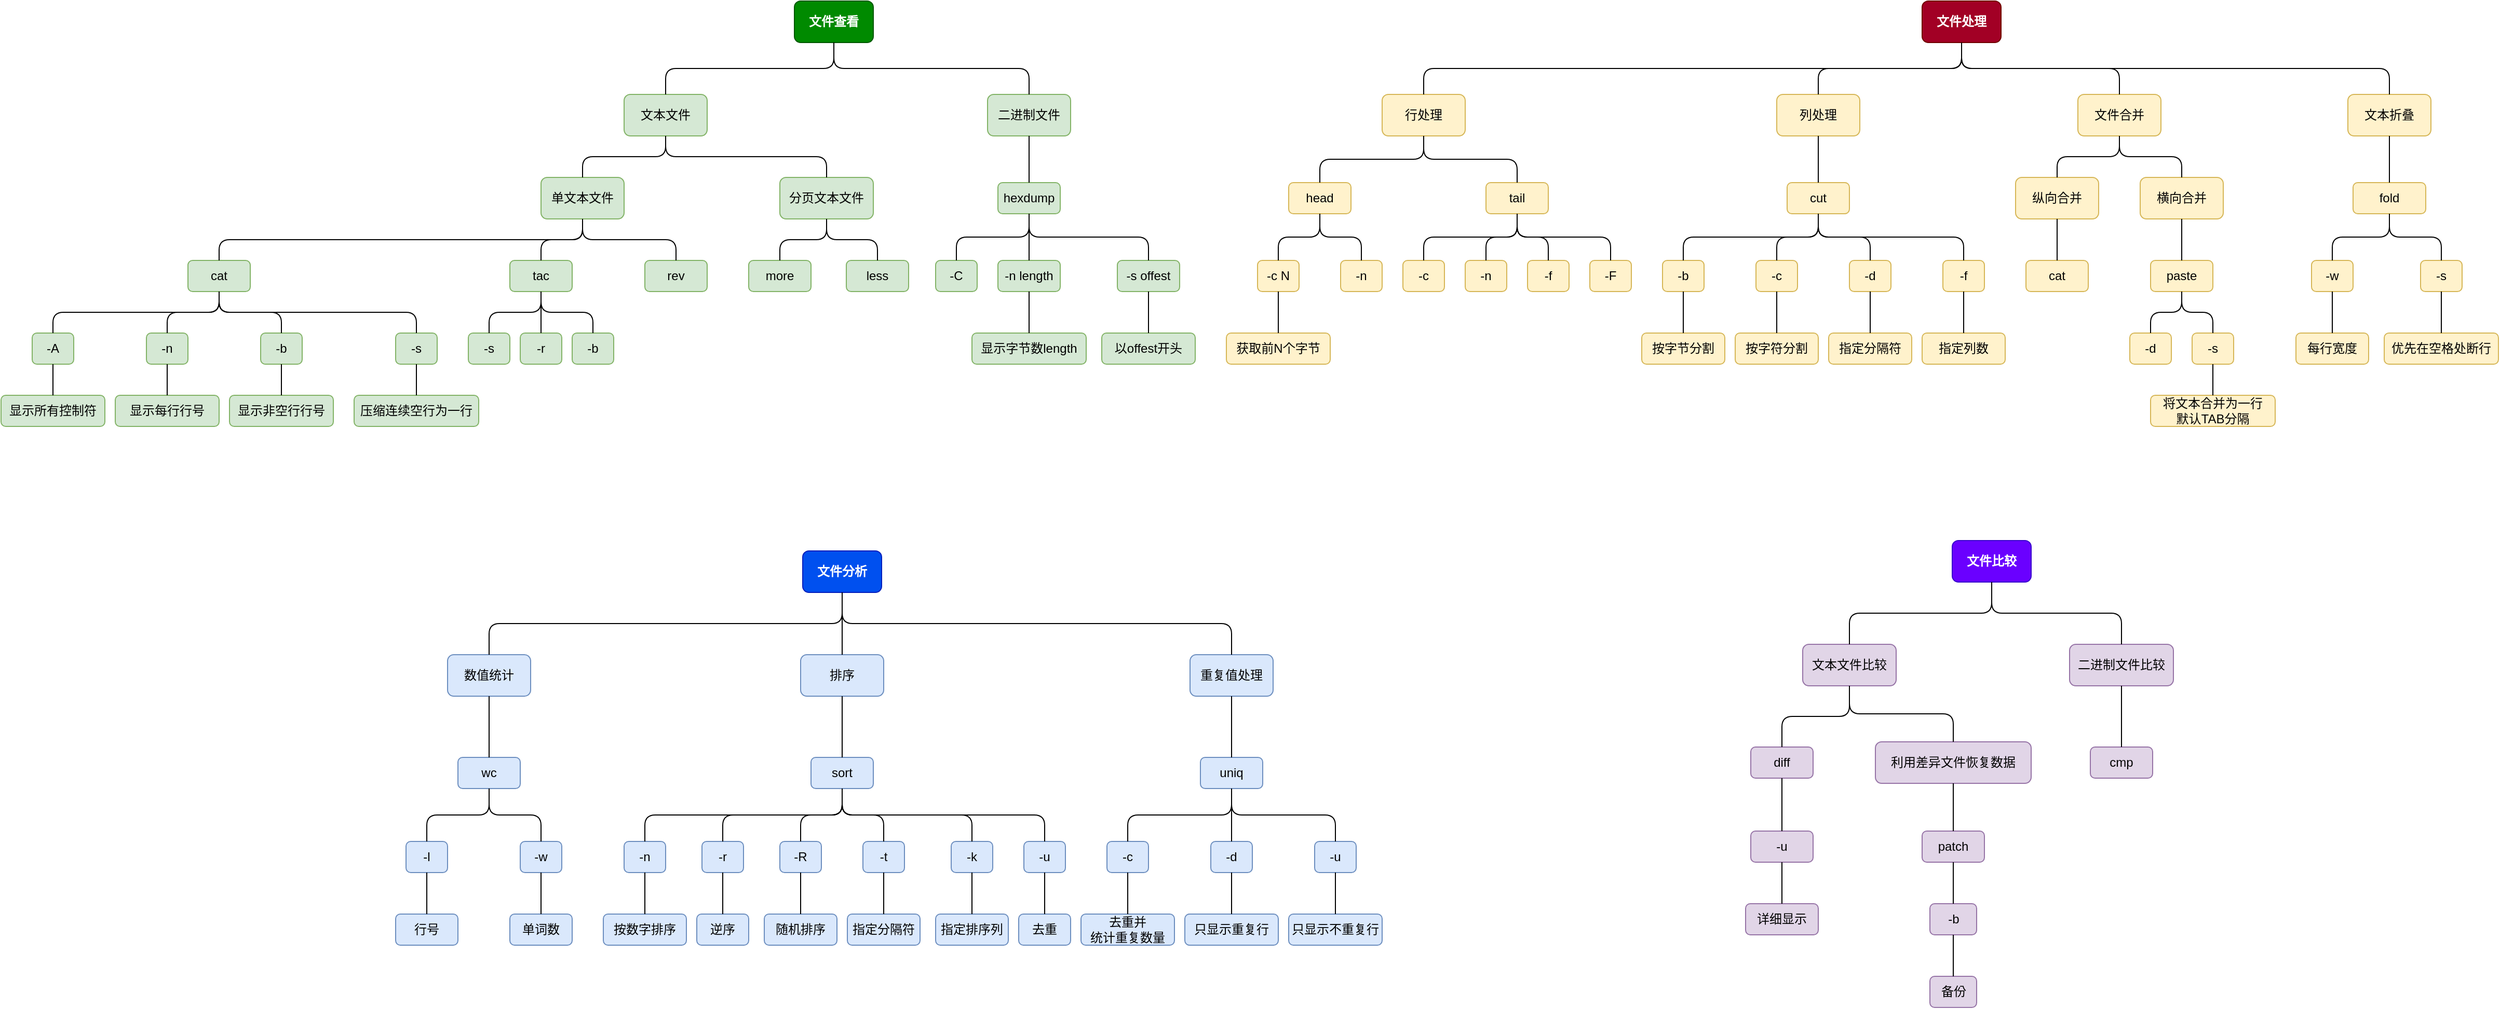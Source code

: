 <mxfile version="23.0.2" type="device">
  <diagram name="第 1 页" id="C3S0DpKYSA1qqA8U8YvU">
    <mxGraphModel dx="3269" dy="1646" grid="1" gridSize="10" guides="1" tooltips="1" connect="1" arrows="1" fold="1" page="1" pageScale="1" pageWidth="827" pageHeight="1169" math="0" shadow="0">
      <root>
        <mxCell id="0" />
        <mxCell id="1" parent="0" />
        <mxCell id="PEJho3Slyt9cxG67e7Fg-61" value="" style="group" vertex="1" connectable="0" parent="1">
          <mxGeometry x="-800" y="150" width="1150" height="410" as="geometry" />
        </mxCell>
        <mxCell id="PEJho3Slyt9cxG67e7Fg-2" value="文件查看" style="rounded=1;whiteSpace=wrap;html=1;fillColor=#008a00;fontColor=#ffffff;strokeColor=#005700;fontStyle=1" vertex="1" parent="PEJho3Slyt9cxG67e7Fg-61">
          <mxGeometry x="764" width="76" height="40" as="geometry" />
        </mxCell>
        <mxCell id="PEJho3Slyt9cxG67e7Fg-3" value="文本文件" style="rounded=1;whiteSpace=wrap;html=1;fillColor=#d5e8d4;strokeColor=#82b366;" vertex="1" parent="PEJho3Slyt9cxG67e7Fg-61">
          <mxGeometry x="600" y="90" width="80" height="40" as="geometry" />
        </mxCell>
        <mxCell id="PEJho3Slyt9cxG67e7Fg-15" style="edgeStyle=orthogonalEdgeStyle;rounded=1;orthogonalLoop=1;jettySize=auto;html=1;exitX=0.5;exitY=1;exitDx=0;exitDy=0;entryX=0.5;entryY=0;entryDx=0;entryDy=0;curved=0;endArrow=none;endFill=0;" edge="1" parent="PEJho3Slyt9cxG67e7Fg-61" source="PEJho3Slyt9cxG67e7Fg-2" target="PEJho3Slyt9cxG67e7Fg-3">
          <mxGeometry relative="1" as="geometry" />
        </mxCell>
        <mxCell id="PEJho3Slyt9cxG67e7Fg-4" value="二进制文件" style="rounded=1;whiteSpace=wrap;html=1;fillColor=#d5e8d4;strokeColor=#82b366;" vertex="1" parent="PEJho3Slyt9cxG67e7Fg-61">
          <mxGeometry x="950" y="90" width="80" height="40" as="geometry" />
        </mxCell>
        <mxCell id="PEJho3Slyt9cxG67e7Fg-16" style="edgeStyle=orthogonalEdgeStyle;shape=connector;curved=0;rounded=1;orthogonalLoop=1;jettySize=auto;html=1;exitX=0.5;exitY=1;exitDx=0;exitDy=0;entryX=0.5;entryY=0;entryDx=0;entryDy=0;labelBackgroundColor=default;strokeColor=default;align=center;verticalAlign=middle;fontFamily=Helvetica;fontSize=11;fontColor=default;endArrow=none;endFill=0;" edge="1" parent="PEJho3Slyt9cxG67e7Fg-61" source="PEJho3Slyt9cxG67e7Fg-2" target="PEJho3Slyt9cxG67e7Fg-4">
          <mxGeometry relative="1" as="geometry" />
        </mxCell>
        <mxCell id="PEJho3Slyt9cxG67e7Fg-6" value="单文本文件" style="rounded=1;whiteSpace=wrap;html=1;fillColor=#d5e8d4;strokeColor=#82b366;" vertex="1" parent="PEJho3Slyt9cxG67e7Fg-61">
          <mxGeometry x="520" y="170" width="80" height="40" as="geometry" />
        </mxCell>
        <mxCell id="PEJho3Slyt9cxG67e7Fg-17" style="edgeStyle=orthogonalEdgeStyle;shape=connector;curved=0;rounded=1;orthogonalLoop=1;jettySize=auto;html=1;exitX=0.5;exitY=1;exitDx=0;exitDy=0;entryX=0.5;entryY=0;entryDx=0;entryDy=0;labelBackgroundColor=default;strokeColor=default;align=center;verticalAlign=middle;fontFamily=Helvetica;fontSize=11;fontColor=default;endArrow=none;endFill=0;" edge="1" parent="PEJho3Slyt9cxG67e7Fg-61" source="PEJho3Slyt9cxG67e7Fg-3" target="PEJho3Slyt9cxG67e7Fg-6">
          <mxGeometry relative="1" as="geometry" />
        </mxCell>
        <mxCell id="PEJho3Slyt9cxG67e7Fg-7" value="分页文本文件" style="rounded=1;whiteSpace=wrap;html=1;fillColor=#d5e8d4;strokeColor=#82b366;" vertex="1" parent="PEJho3Slyt9cxG67e7Fg-61">
          <mxGeometry x="750" y="170" width="90" height="40" as="geometry" />
        </mxCell>
        <mxCell id="PEJho3Slyt9cxG67e7Fg-18" style="edgeStyle=orthogonalEdgeStyle;shape=connector;curved=0;rounded=1;orthogonalLoop=1;jettySize=auto;html=1;exitX=0.5;exitY=1;exitDx=0;exitDy=0;entryX=0.5;entryY=0;entryDx=0;entryDy=0;labelBackgroundColor=default;strokeColor=default;align=center;verticalAlign=middle;fontFamily=Helvetica;fontSize=11;fontColor=default;endArrow=none;endFill=0;" edge="1" parent="PEJho3Slyt9cxG67e7Fg-61" source="PEJho3Slyt9cxG67e7Fg-3" target="PEJho3Slyt9cxG67e7Fg-7">
          <mxGeometry relative="1" as="geometry" />
        </mxCell>
        <mxCell id="PEJho3Slyt9cxG67e7Fg-8" value="cat" style="rounded=1;whiteSpace=wrap;html=1;fillColor=#d5e8d4;strokeColor=#82b366;" vertex="1" parent="PEJho3Slyt9cxG67e7Fg-61">
          <mxGeometry x="180" y="250" width="60" height="30" as="geometry" />
        </mxCell>
        <mxCell id="PEJho3Slyt9cxG67e7Fg-58" style="edgeStyle=orthogonalEdgeStyle;shape=connector;curved=0;rounded=1;orthogonalLoop=1;jettySize=auto;html=1;exitX=0.5;exitY=1;exitDx=0;exitDy=0;entryX=0.5;entryY=0;entryDx=0;entryDy=0;labelBackgroundColor=default;strokeColor=default;align=center;verticalAlign=middle;fontFamily=Helvetica;fontSize=11;fontColor=default;endArrow=none;endFill=0;" edge="1" parent="PEJho3Slyt9cxG67e7Fg-61" source="PEJho3Slyt9cxG67e7Fg-6" target="PEJho3Slyt9cxG67e7Fg-8">
          <mxGeometry relative="1" as="geometry" />
        </mxCell>
        <mxCell id="PEJho3Slyt9cxG67e7Fg-9" value="tac" style="rounded=1;whiteSpace=wrap;html=1;fillColor=#d5e8d4;strokeColor=#82b366;" vertex="1" parent="PEJho3Slyt9cxG67e7Fg-61">
          <mxGeometry x="490" y="250" width="60" height="30" as="geometry" />
        </mxCell>
        <mxCell id="PEJho3Slyt9cxG67e7Fg-59" style="edgeStyle=orthogonalEdgeStyle;shape=connector;curved=0;rounded=1;orthogonalLoop=1;jettySize=auto;html=1;exitX=0.5;exitY=1;exitDx=0;exitDy=0;entryX=0.5;entryY=0;entryDx=0;entryDy=0;labelBackgroundColor=default;strokeColor=default;align=center;verticalAlign=middle;fontFamily=Helvetica;fontSize=11;fontColor=default;endArrow=none;endFill=0;" edge="1" parent="PEJho3Slyt9cxG67e7Fg-61" source="PEJho3Slyt9cxG67e7Fg-6" target="PEJho3Slyt9cxG67e7Fg-9">
          <mxGeometry relative="1" as="geometry" />
        </mxCell>
        <mxCell id="PEJho3Slyt9cxG67e7Fg-10" value="rev" style="rounded=1;whiteSpace=wrap;html=1;fillColor=#d5e8d4;strokeColor=#82b366;" vertex="1" parent="PEJho3Slyt9cxG67e7Fg-61">
          <mxGeometry x="620" y="250" width="60" height="30" as="geometry" />
        </mxCell>
        <mxCell id="PEJho3Slyt9cxG67e7Fg-60" style="edgeStyle=orthogonalEdgeStyle;shape=connector;curved=0;rounded=1;orthogonalLoop=1;jettySize=auto;html=1;exitX=0.5;exitY=1;exitDx=0;exitDy=0;entryX=0.5;entryY=0;entryDx=0;entryDy=0;labelBackgroundColor=default;strokeColor=default;align=center;verticalAlign=middle;fontFamily=Helvetica;fontSize=11;fontColor=default;endArrow=none;endFill=0;" edge="1" parent="PEJho3Slyt9cxG67e7Fg-61" source="PEJho3Slyt9cxG67e7Fg-6" target="PEJho3Slyt9cxG67e7Fg-10">
          <mxGeometry relative="1" as="geometry" />
        </mxCell>
        <mxCell id="PEJho3Slyt9cxG67e7Fg-12" value="more" style="rounded=1;whiteSpace=wrap;html=1;fillColor=#d5e8d4;strokeColor=#82b366;" vertex="1" parent="PEJho3Slyt9cxG67e7Fg-61">
          <mxGeometry x="720" y="250" width="60" height="30" as="geometry" />
        </mxCell>
        <mxCell id="PEJho3Slyt9cxG67e7Fg-23" style="edgeStyle=orthogonalEdgeStyle;shape=connector;curved=0;rounded=1;orthogonalLoop=1;jettySize=auto;html=1;exitX=0.5;exitY=1;exitDx=0;exitDy=0;entryX=0.5;entryY=0;entryDx=0;entryDy=0;labelBackgroundColor=default;strokeColor=default;align=center;verticalAlign=middle;fontFamily=Helvetica;fontSize=11;fontColor=default;endArrow=none;endFill=0;" edge="1" parent="PEJho3Slyt9cxG67e7Fg-61" source="PEJho3Slyt9cxG67e7Fg-7" target="PEJho3Slyt9cxG67e7Fg-12">
          <mxGeometry relative="1" as="geometry" />
        </mxCell>
        <mxCell id="PEJho3Slyt9cxG67e7Fg-13" value="less" style="rounded=1;whiteSpace=wrap;html=1;fillColor=#d5e8d4;strokeColor=#82b366;" vertex="1" parent="PEJho3Slyt9cxG67e7Fg-61">
          <mxGeometry x="814" y="250" width="60" height="30" as="geometry" />
        </mxCell>
        <mxCell id="PEJho3Slyt9cxG67e7Fg-24" style="edgeStyle=orthogonalEdgeStyle;shape=connector;curved=0;rounded=1;orthogonalLoop=1;jettySize=auto;html=1;exitX=0.5;exitY=1;exitDx=0;exitDy=0;entryX=0.5;entryY=0;entryDx=0;entryDy=0;labelBackgroundColor=default;strokeColor=default;align=center;verticalAlign=middle;fontFamily=Helvetica;fontSize=11;fontColor=default;endArrow=none;endFill=0;" edge="1" parent="PEJho3Slyt9cxG67e7Fg-61" source="PEJho3Slyt9cxG67e7Fg-7" target="PEJho3Slyt9cxG67e7Fg-13">
          <mxGeometry relative="1" as="geometry" />
        </mxCell>
        <mxCell id="PEJho3Slyt9cxG67e7Fg-14" value="hexdump" style="rounded=1;whiteSpace=wrap;html=1;fillColor=#d5e8d4;strokeColor=#82b366;" vertex="1" parent="PEJho3Slyt9cxG67e7Fg-61">
          <mxGeometry x="960" y="175" width="60" height="30" as="geometry" />
        </mxCell>
        <mxCell id="PEJho3Slyt9cxG67e7Fg-25" style="edgeStyle=orthogonalEdgeStyle;shape=connector;curved=0;rounded=1;orthogonalLoop=1;jettySize=auto;html=1;exitX=0.5;exitY=1;exitDx=0;exitDy=0;entryX=0.5;entryY=0;entryDx=0;entryDy=0;labelBackgroundColor=default;strokeColor=default;align=center;verticalAlign=middle;fontFamily=Helvetica;fontSize=11;fontColor=default;endArrow=none;endFill=0;" edge="1" parent="PEJho3Slyt9cxG67e7Fg-61" source="PEJho3Slyt9cxG67e7Fg-4" target="PEJho3Slyt9cxG67e7Fg-14">
          <mxGeometry relative="1" as="geometry" />
        </mxCell>
        <mxCell id="PEJho3Slyt9cxG67e7Fg-26" value="-A" style="rounded=1;whiteSpace=wrap;html=1;fillColor=#d5e8d4;strokeColor=#82b366;" vertex="1" parent="PEJho3Slyt9cxG67e7Fg-61">
          <mxGeometry x="30" y="320" width="40" height="30" as="geometry" />
        </mxCell>
        <mxCell id="PEJho3Slyt9cxG67e7Fg-40" style="edgeStyle=orthogonalEdgeStyle;shape=connector;curved=0;rounded=1;orthogonalLoop=1;jettySize=auto;html=1;exitX=0.5;exitY=1;exitDx=0;exitDy=0;entryX=0.5;entryY=0;entryDx=0;entryDy=0;labelBackgroundColor=default;strokeColor=default;align=center;verticalAlign=middle;fontFamily=Helvetica;fontSize=11;fontColor=default;endArrow=none;endFill=0;" edge="1" parent="PEJho3Slyt9cxG67e7Fg-61" source="PEJho3Slyt9cxG67e7Fg-8" target="PEJho3Slyt9cxG67e7Fg-26">
          <mxGeometry relative="1" as="geometry" />
        </mxCell>
        <mxCell id="PEJho3Slyt9cxG67e7Fg-27" value="-n" style="rounded=1;whiteSpace=wrap;html=1;fillColor=#d5e8d4;strokeColor=#82b366;" vertex="1" parent="PEJho3Slyt9cxG67e7Fg-61">
          <mxGeometry x="140" y="320" width="40" height="30" as="geometry" />
        </mxCell>
        <mxCell id="PEJho3Slyt9cxG67e7Fg-38" style="edgeStyle=orthogonalEdgeStyle;shape=connector;curved=0;rounded=1;orthogonalLoop=1;jettySize=auto;html=1;exitX=0.5;exitY=1;exitDx=0;exitDy=0;entryX=0.5;entryY=0;entryDx=0;entryDy=0;labelBackgroundColor=default;strokeColor=default;align=center;verticalAlign=middle;fontFamily=Helvetica;fontSize=11;fontColor=default;endArrow=none;endFill=0;" edge="1" parent="PEJho3Slyt9cxG67e7Fg-61" source="PEJho3Slyt9cxG67e7Fg-8" target="PEJho3Slyt9cxG67e7Fg-27">
          <mxGeometry relative="1" as="geometry" />
        </mxCell>
        <mxCell id="PEJho3Slyt9cxG67e7Fg-28" value="-b" style="rounded=1;whiteSpace=wrap;html=1;fillColor=#d5e8d4;strokeColor=#82b366;" vertex="1" parent="PEJho3Slyt9cxG67e7Fg-61">
          <mxGeometry x="250" y="320" width="40" height="30" as="geometry" />
        </mxCell>
        <mxCell id="PEJho3Slyt9cxG67e7Fg-39" style="edgeStyle=orthogonalEdgeStyle;shape=connector;curved=0;rounded=1;orthogonalLoop=1;jettySize=auto;html=1;exitX=0.5;exitY=1;exitDx=0;exitDy=0;entryX=0.5;entryY=0;entryDx=0;entryDy=0;labelBackgroundColor=default;strokeColor=default;align=center;verticalAlign=middle;fontFamily=Helvetica;fontSize=11;fontColor=default;endArrow=none;endFill=0;" edge="1" parent="PEJho3Slyt9cxG67e7Fg-61" source="PEJho3Slyt9cxG67e7Fg-8" target="PEJho3Slyt9cxG67e7Fg-28">
          <mxGeometry relative="1" as="geometry" />
        </mxCell>
        <mxCell id="PEJho3Slyt9cxG67e7Fg-29" value="-s" style="rounded=1;whiteSpace=wrap;html=1;fillColor=#d5e8d4;strokeColor=#82b366;" vertex="1" parent="PEJho3Slyt9cxG67e7Fg-61">
          <mxGeometry x="380" y="320" width="40" height="30" as="geometry" />
        </mxCell>
        <mxCell id="PEJho3Slyt9cxG67e7Fg-41" style="edgeStyle=orthogonalEdgeStyle;shape=connector;curved=0;rounded=1;orthogonalLoop=1;jettySize=auto;html=1;exitX=0.5;exitY=1;exitDx=0;exitDy=0;entryX=0.5;entryY=0;entryDx=0;entryDy=0;labelBackgroundColor=default;strokeColor=default;align=center;verticalAlign=middle;fontFamily=Helvetica;fontSize=11;fontColor=default;endArrow=none;endFill=0;" edge="1" parent="PEJho3Slyt9cxG67e7Fg-61" source="PEJho3Slyt9cxG67e7Fg-8" target="PEJho3Slyt9cxG67e7Fg-29">
          <mxGeometry relative="1" as="geometry" />
        </mxCell>
        <mxCell id="PEJho3Slyt9cxG67e7Fg-30" value="显示所有控制符" style="rounded=1;whiteSpace=wrap;html=1;fillColor=#d5e8d4;strokeColor=#82b366;" vertex="1" parent="PEJho3Slyt9cxG67e7Fg-61">
          <mxGeometry y="380" width="100" height="30" as="geometry" />
        </mxCell>
        <mxCell id="PEJho3Slyt9cxG67e7Fg-34" style="edgeStyle=orthogonalEdgeStyle;shape=connector;curved=0;rounded=1;orthogonalLoop=1;jettySize=auto;html=1;exitX=0.5;exitY=1;exitDx=0;exitDy=0;entryX=0.5;entryY=0;entryDx=0;entryDy=0;labelBackgroundColor=default;strokeColor=default;align=center;verticalAlign=middle;fontFamily=Helvetica;fontSize=11;fontColor=default;endArrow=none;endFill=0;" edge="1" parent="PEJho3Slyt9cxG67e7Fg-61" source="PEJho3Slyt9cxG67e7Fg-26" target="PEJho3Slyt9cxG67e7Fg-30">
          <mxGeometry relative="1" as="geometry" />
        </mxCell>
        <mxCell id="PEJho3Slyt9cxG67e7Fg-31" value="显示每行行号" style="rounded=1;whiteSpace=wrap;html=1;fillColor=#d5e8d4;strokeColor=#82b366;" vertex="1" parent="PEJho3Slyt9cxG67e7Fg-61">
          <mxGeometry x="110" y="380" width="100" height="30" as="geometry" />
        </mxCell>
        <mxCell id="PEJho3Slyt9cxG67e7Fg-35" style="edgeStyle=orthogonalEdgeStyle;shape=connector;curved=0;rounded=1;orthogonalLoop=1;jettySize=auto;html=1;exitX=0.5;exitY=1;exitDx=0;exitDy=0;entryX=0.5;entryY=0;entryDx=0;entryDy=0;labelBackgroundColor=default;strokeColor=default;align=center;verticalAlign=middle;fontFamily=Helvetica;fontSize=11;fontColor=default;endArrow=none;endFill=0;" edge="1" parent="PEJho3Slyt9cxG67e7Fg-61" source="PEJho3Slyt9cxG67e7Fg-27" target="PEJho3Slyt9cxG67e7Fg-31">
          <mxGeometry relative="1" as="geometry" />
        </mxCell>
        <mxCell id="PEJho3Slyt9cxG67e7Fg-32" value="显示非空行行号" style="rounded=1;whiteSpace=wrap;html=1;fillColor=#d5e8d4;strokeColor=#82b366;" vertex="1" parent="PEJho3Slyt9cxG67e7Fg-61">
          <mxGeometry x="220" y="380" width="100" height="30" as="geometry" />
        </mxCell>
        <mxCell id="PEJho3Slyt9cxG67e7Fg-36" style="edgeStyle=orthogonalEdgeStyle;shape=connector;curved=0;rounded=1;orthogonalLoop=1;jettySize=auto;html=1;exitX=0.5;exitY=1;exitDx=0;exitDy=0;entryX=0.5;entryY=0;entryDx=0;entryDy=0;labelBackgroundColor=default;strokeColor=default;align=center;verticalAlign=middle;fontFamily=Helvetica;fontSize=11;fontColor=default;endArrow=none;endFill=0;" edge="1" parent="PEJho3Slyt9cxG67e7Fg-61" source="PEJho3Slyt9cxG67e7Fg-28" target="PEJho3Slyt9cxG67e7Fg-32">
          <mxGeometry relative="1" as="geometry" />
        </mxCell>
        <mxCell id="PEJho3Slyt9cxG67e7Fg-33" value="压缩连续空行为一行" style="rounded=1;whiteSpace=wrap;html=1;fillColor=#d5e8d4;strokeColor=#82b366;" vertex="1" parent="PEJho3Slyt9cxG67e7Fg-61">
          <mxGeometry x="340" y="380" width="120" height="30" as="geometry" />
        </mxCell>
        <mxCell id="PEJho3Slyt9cxG67e7Fg-37" style="edgeStyle=orthogonalEdgeStyle;shape=connector;curved=0;rounded=1;orthogonalLoop=1;jettySize=auto;html=1;exitX=0.5;exitY=1;exitDx=0;exitDy=0;entryX=0.5;entryY=0;entryDx=0;entryDy=0;labelBackgroundColor=default;strokeColor=default;align=center;verticalAlign=middle;fontFamily=Helvetica;fontSize=11;fontColor=default;endArrow=none;endFill=0;" edge="1" parent="PEJho3Slyt9cxG67e7Fg-61" source="PEJho3Slyt9cxG67e7Fg-29" target="PEJho3Slyt9cxG67e7Fg-33">
          <mxGeometry relative="1" as="geometry" />
        </mxCell>
        <mxCell id="PEJho3Slyt9cxG67e7Fg-42" value="-s" style="rounded=1;whiteSpace=wrap;html=1;fillColor=#d5e8d4;strokeColor=#82b366;" vertex="1" parent="PEJho3Slyt9cxG67e7Fg-61">
          <mxGeometry x="450" y="320" width="40" height="30" as="geometry" />
        </mxCell>
        <mxCell id="PEJho3Slyt9cxG67e7Fg-46" style="edgeStyle=orthogonalEdgeStyle;shape=connector;curved=0;rounded=1;orthogonalLoop=1;jettySize=auto;html=1;exitX=0.5;exitY=1;exitDx=0;exitDy=0;entryX=0.5;entryY=0;entryDx=0;entryDy=0;labelBackgroundColor=default;strokeColor=default;align=center;verticalAlign=middle;fontFamily=Helvetica;fontSize=11;fontColor=default;endArrow=none;endFill=0;" edge="1" parent="PEJho3Slyt9cxG67e7Fg-61" source="PEJho3Slyt9cxG67e7Fg-9" target="PEJho3Slyt9cxG67e7Fg-42">
          <mxGeometry relative="1" as="geometry" />
        </mxCell>
        <mxCell id="PEJho3Slyt9cxG67e7Fg-43" value="-r" style="rounded=1;whiteSpace=wrap;html=1;fillColor=#d5e8d4;strokeColor=#82b366;" vertex="1" parent="PEJho3Slyt9cxG67e7Fg-61">
          <mxGeometry x="500" y="320" width="40" height="30" as="geometry" />
        </mxCell>
        <mxCell id="PEJho3Slyt9cxG67e7Fg-45" style="edgeStyle=orthogonalEdgeStyle;shape=connector;curved=0;rounded=1;orthogonalLoop=1;jettySize=auto;html=1;exitX=0.5;exitY=1;exitDx=0;exitDy=0;entryX=0.5;entryY=0;entryDx=0;entryDy=0;labelBackgroundColor=default;strokeColor=default;align=center;verticalAlign=middle;fontFamily=Helvetica;fontSize=11;fontColor=default;endArrow=none;endFill=0;" edge="1" parent="PEJho3Slyt9cxG67e7Fg-61" source="PEJho3Slyt9cxG67e7Fg-9" target="PEJho3Slyt9cxG67e7Fg-43">
          <mxGeometry relative="1" as="geometry" />
        </mxCell>
        <mxCell id="PEJho3Slyt9cxG67e7Fg-44" value="-b" style="rounded=1;whiteSpace=wrap;html=1;fillColor=#d5e8d4;strokeColor=#82b366;" vertex="1" parent="PEJho3Slyt9cxG67e7Fg-61">
          <mxGeometry x="550" y="320" width="40" height="30" as="geometry" />
        </mxCell>
        <mxCell id="PEJho3Slyt9cxG67e7Fg-47" style="edgeStyle=orthogonalEdgeStyle;shape=connector;curved=0;rounded=1;orthogonalLoop=1;jettySize=auto;html=1;exitX=0.5;exitY=1;exitDx=0;exitDy=0;entryX=0.5;entryY=0;entryDx=0;entryDy=0;labelBackgroundColor=default;strokeColor=default;align=center;verticalAlign=middle;fontFamily=Helvetica;fontSize=11;fontColor=default;endArrow=none;endFill=0;" edge="1" parent="PEJho3Slyt9cxG67e7Fg-61" source="PEJho3Slyt9cxG67e7Fg-9" target="PEJho3Slyt9cxG67e7Fg-44">
          <mxGeometry relative="1" as="geometry" />
        </mxCell>
        <mxCell id="PEJho3Slyt9cxG67e7Fg-48" value="-C" style="rounded=1;whiteSpace=wrap;html=1;fillColor=#d5e8d4;strokeColor=#82b366;" vertex="1" parent="PEJho3Slyt9cxG67e7Fg-61">
          <mxGeometry x="900" y="250" width="40" height="30" as="geometry" />
        </mxCell>
        <mxCell id="PEJho3Slyt9cxG67e7Fg-52" style="edgeStyle=orthogonalEdgeStyle;shape=connector;curved=0;rounded=1;orthogonalLoop=1;jettySize=auto;html=1;exitX=0.5;exitY=1;exitDx=0;exitDy=0;entryX=0.5;entryY=0;entryDx=0;entryDy=0;labelBackgroundColor=default;strokeColor=default;align=center;verticalAlign=middle;fontFamily=Helvetica;fontSize=11;fontColor=default;endArrow=none;endFill=0;" edge="1" parent="PEJho3Slyt9cxG67e7Fg-61" source="PEJho3Slyt9cxG67e7Fg-14" target="PEJho3Slyt9cxG67e7Fg-48">
          <mxGeometry relative="1" as="geometry" />
        </mxCell>
        <mxCell id="PEJho3Slyt9cxG67e7Fg-49" value="-n length" style="rounded=1;whiteSpace=wrap;html=1;fillColor=#d5e8d4;strokeColor=#82b366;" vertex="1" parent="PEJho3Slyt9cxG67e7Fg-61">
          <mxGeometry x="960" y="250" width="60" height="30" as="geometry" />
        </mxCell>
        <mxCell id="PEJho3Slyt9cxG67e7Fg-51" style="edgeStyle=orthogonalEdgeStyle;shape=connector;curved=0;rounded=1;orthogonalLoop=1;jettySize=auto;html=1;exitX=0.5;exitY=1;exitDx=0;exitDy=0;entryX=0.5;entryY=0;entryDx=0;entryDy=0;labelBackgroundColor=default;strokeColor=default;align=center;verticalAlign=middle;fontFamily=Helvetica;fontSize=11;fontColor=default;endArrow=none;endFill=0;" edge="1" parent="PEJho3Slyt9cxG67e7Fg-61" source="PEJho3Slyt9cxG67e7Fg-14" target="PEJho3Slyt9cxG67e7Fg-49">
          <mxGeometry relative="1" as="geometry" />
        </mxCell>
        <mxCell id="PEJho3Slyt9cxG67e7Fg-50" value="-s offest" style="rounded=1;whiteSpace=wrap;html=1;fillColor=#d5e8d4;strokeColor=#82b366;" vertex="1" parent="PEJho3Slyt9cxG67e7Fg-61">
          <mxGeometry x="1075" y="250" width="60" height="30" as="geometry" />
        </mxCell>
        <mxCell id="PEJho3Slyt9cxG67e7Fg-57" style="edgeStyle=orthogonalEdgeStyle;shape=connector;curved=0;rounded=1;orthogonalLoop=1;jettySize=auto;html=1;exitX=0.5;exitY=1;exitDx=0;exitDy=0;entryX=0.5;entryY=0;entryDx=0;entryDy=0;labelBackgroundColor=default;strokeColor=default;align=center;verticalAlign=middle;fontFamily=Helvetica;fontSize=11;fontColor=default;endArrow=none;endFill=0;" edge="1" parent="PEJho3Slyt9cxG67e7Fg-61" source="PEJho3Slyt9cxG67e7Fg-14" target="PEJho3Slyt9cxG67e7Fg-50">
          <mxGeometry relative="1" as="geometry" />
        </mxCell>
        <mxCell id="PEJho3Slyt9cxG67e7Fg-53" value="显示字节数length" style="rounded=1;whiteSpace=wrap;html=1;fillColor=#d5e8d4;strokeColor=#82b366;" vertex="1" parent="PEJho3Slyt9cxG67e7Fg-61">
          <mxGeometry x="935" y="320" width="110" height="30" as="geometry" />
        </mxCell>
        <mxCell id="PEJho3Slyt9cxG67e7Fg-56" style="edgeStyle=orthogonalEdgeStyle;shape=connector;curved=0;rounded=1;orthogonalLoop=1;jettySize=auto;html=1;exitX=0.5;exitY=1;exitDx=0;exitDy=0;entryX=0.5;entryY=0;entryDx=0;entryDy=0;labelBackgroundColor=default;strokeColor=default;align=center;verticalAlign=middle;fontFamily=Helvetica;fontSize=11;fontColor=default;endArrow=none;endFill=0;" edge="1" parent="PEJho3Slyt9cxG67e7Fg-61" source="PEJho3Slyt9cxG67e7Fg-49" target="PEJho3Slyt9cxG67e7Fg-53">
          <mxGeometry relative="1" as="geometry" />
        </mxCell>
        <mxCell id="PEJho3Slyt9cxG67e7Fg-54" value="以offest开头" style="rounded=1;whiteSpace=wrap;html=1;fillColor=#d5e8d4;strokeColor=#82b366;" vertex="1" parent="PEJho3Slyt9cxG67e7Fg-61">
          <mxGeometry x="1060" y="320" width="90" height="30" as="geometry" />
        </mxCell>
        <mxCell id="PEJho3Slyt9cxG67e7Fg-55" style="edgeStyle=orthogonalEdgeStyle;shape=connector;curved=0;rounded=1;orthogonalLoop=1;jettySize=auto;html=1;exitX=0.5;exitY=1;exitDx=0;exitDy=0;entryX=0.5;entryY=0;entryDx=0;entryDy=0;labelBackgroundColor=default;strokeColor=default;align=center;verticalAlign=middle;fontFamily=Helvetica;fontSize=11;fontColor=default;endArrow=none;endFill=0;" edge="1" parent="PEJho3Slyt9cxG67e7Fg-61" source="PEJho3Slyt9cxG67e7Fg-50" target="PEJho3Slyt9cxG67e7Fg-54">
          <mxGeometry relative="1" as="geometry" />
        </mxCell>
        <mxCell id="PEJho3Slyt9cxG67e7Fg-247" value="" style="group" vertex="1" connectable="0" parent="1">
          <mxGeometry x="380" y="150" width="1225" height="410" as="geometry" />
        </mxCell>
        <mxCell id="PEJho3Slyt9cxG67e7Fg-116" value="文件处理" style="rounded=1;whiteSpace=wrap;html=1;fillColor=#a20025;fontColor=#ffffff;strokeColor=#6F0000;fontStyle=1" vertex="1" parent="PEJho3Slyt9cxG67e7Fg-247">
          <mxGeometry x="670" width="76" height="40" as="geometry" />
        </mxCell>
        <mxCell id="PEJho3Slyt9cxG67e7Fg-172" value="行处理" style="rounded=1;whiteSpace=wrap;html=1;fillColor=#fff2cc;strokeColor=#d6b656;" vertex="1" parent="PEJho3Slyt9cxG67e7Fg-247">
          <mxGeometry x="150" y="90" width="80" height="40" as="geometry" />
        </mxCell>
        <mxCell id="PEJho3Slyt9cxG67e7Fg-245" style="edgeStyle=orthogonalEdgeStyle;shape=connector;curved=0;rounded=1;orthogonalLoop=1;jettySize=auto;html=1;exitX=0.5;exitY=1;exitDx=0;exitDy=0;entryX=0.5;entryY=0;entryDx=0;entryDy=0;labelBackgroundColor=default;strokeColor=default;align=center;verticalAlign=middle;fontFamily=Helvetica;fontSize=11;fontColor=default;endArrow=none;endFill=0;" edge="1" parent="PEJho3Slyt9cxG67e7Fg-247" source="PEJho3Slyt9cxG67e7Fg-116" target="PEJho3Slyt9cxG67e7Fg-172">
          <mxGeometry relative="1" as="geometry" />
        </mxCell>
        <mxCell id="PEJho3Slyt9cxG67e7Fg-173" value="列处理" style="rounded=1;whiteSpace=wrap;html=1;fillColor=#fff2cc;strokeColor=#d6b656;" vertex="1" parent="PEJho3Slyt9cxG67e7Fg-247">
          <mxGeometry x="530" y="90" width="80" height="40" as="geometry" />
        </mxCell>
        <mxCell id="PEJho3Slyt9cxG67e7Fg-243" style="edgeStyle=orthogonalEdgeStyle;shape=connector;curved=0;rounded=1;orthogonalLoop=1;jettySize=auto;html=1;exitX=0.5;exitY=1;exitDx=0;exitDy=0;entryX=0.5;entryY=0;entryDx=0;entryDy=0;labelBackgroundColor=default;strokeColor=default;align=center;verticalAlign=middle;fontFamily=Helvetica;fontSize=11;fontColor=default;endArrow=none;endFill=0;" edge="1" parent="PEJho3Slyt9cxG67e7Fg-247" source="PEJho3Slyt9cxG67e7Fg-116" target="PEJho3Slyt9cxG67e7Fg-173">
          <mxGeometry relative="1" as="geometry" />
        </mxCell>
        <mxCell id="PEJho3Slyt9cxG67e7Fg-174" value="文件合并" style="rounded=1;whiteSpace=wrap;html=1;fillColor=#fff2cc;strokeColor=#d6b656;" vertex="1" parent="PEJho3Slyt9cxG67e7Fg-247">
          <mxGeometry x="820" y="90" width="80" height="40" as="geometry" />
        </mxCell>
        <mxCell id="PEJho3Slyt9cxG67e7Fg-244" style="edgeStyle=orthogonalEdgeStyle;shape=connector;curved=0;rounded=1;orthogonalLoop=1;jettySize=auto;html=1;exitX=0.5;exitY=1;exitDx=0;exitDy=0;entryX=0.5;entryY=0;entryDx=0;entryDy=0;labelBackgroundColor=default;strokeColor=default;align=center;verticalAlign=middle;fontFamily=Helvetica;fontSize=11;fontColor=default;endArrow=none;endFill=0;" edge="1" parent="PEJho3Slyt9cxG67e7Fg-247" source="PEJho3Slyt9cxG67e7Fg-116" target="PEJho3Slyt9cxG67e7Fg-174">
          <mxGeometry relative="1" as="geometry" />
        </mxCell>
        <mxCell id="PEJho3Slyt9cxG67e7Fg-175" value="文本折叠" style="rounded=1;whiteSpace=wrap;html=1;fillColor=#fff2cc;strokeColor=#d6b656;" vertex="1" parent="PEJho3Slyt9cxG67e7Fg-247">
          <mxGeometry x="1080" y="90" width="80" height="40" as="geometry" />
        </mxCell>
        <mxCell id="PEJho3Slyt9cxG67e7Fg-246" style="edgeStyle=orthogonalEdgeStyle;shape=connector;curved=0;rounded=1;orthogonalLoop=1;jettySize=auto;html=1;exitX=0.5;exitY=1;exitDx=0;exitDy=0;entryX=0.5;entryY=0;entryDx=0;entryDy=0;labelBackgroundColor=default;strokeColor=default;align=center;verticalAlign=middle;fontFamily=Helvetica;fontSize=11;fontColor=default;endArrow=none;endFill=0;" edge="1" parent="PEJho3Slyt9cxG67e7Fg-247" source="PEJho3Slyt9cxG67e7Fg-116" target="PEJho3Slyt9cxG67e7Fg-175">
          <mxGeometry relative="1" as="geometry" />
        </mxCell>
        <mxCell id="PEJho3Slyt9cxG67e7Fg-179" value="head" style="rounded=1;whiteSpace=wrap;html=1;fillColor=#fff2cc;strokeColor=#d6b656;" vertex="1" parent="PEJho3Slyt9cxG67e7Fg-247">
          <mxGeometry x="60" y="175" width="60" height="30" as="geometry" />
        </mxCell>
        <mxCell id="PEJho3Slyt9cxG67e7Fg-196" style="edgeStyle=orthogonalEdgeStyle;shape=connector;curved=0;rounded=1;orthogonalLoop=1;jettySize=auto;html=1;exitX=0.5;exitY=1;exitDx=0;exitDy=0;entryX=0.5;entryY=0;entryDx=0;entryDy=0;labelBackgroundColor=default;strokeColor=default;align=center;verticalAlign=middle;fontFamily=Helvetica;fontSize=11;fontColor=default;endArrow=none;endFill=0;" edge="1" parent="PEJho3Slyt9cxG67e7Fg-247" source="PEJho3Slyt9cxG67e7Fg-172" target="PEJho3Slyt9cxG67e7Fg-179">
          <mxGeometry relative="1" as="geometry" />
        </mxCell>
        <mxCell id="PEJho3Slyt9cxG67e7Fg-181" value="tail" style="rounded=1;whiteSpace=wrap;html=1;fillColor=#fff2cc;strokeColor=#d6b656;" vertex="1" parent="PEJho3Slyt9cxG67e7Fg-247">
          <mxGeometry x="250" y="175" width="60" height="30" as="geometry" />
        </mxCell>
        <mxCell id="PEJho3Slyt9cxG67e7Fg-197" style="edgeStyle=orthogonalEdgeStyle;shape=connector;curved=0;rounded=1;orthogonalLoop=1;jettySize=auto;html=1;exitX=0.5;exitY=1;exitDx=0;exitDy=0;entryX=0.5;entryY=0;entryDx=0;entryDy=0;labelBackgroundColor=default;strokeColor=default;align=center;verticalAlign=middle;fontFamily=Helvetica;fontSize=11;fontColor=default;endArrow=none;endFill=0;" edge="1" parent="PEJho3Slyt9cxG67e7Fg-247" source="PEJho3Slyt9cxG67e7Fg-172" target="PEJho3Slyt9cxG67e7Fg-181">
          <mxGeometry relative="1" as="geometry" />
        </mxCell>
        <mxCell id="PEJho3Slyt9cxG67e7Fg-182" value="-c N" style="rounded=1;whiteSpace=wrap;html=1;fillColor=#fff2cc;strokeColor=#d6b656;" vertex="1" parent="PEJho3Slyt9cxG67e7Fg-247">
          <mxGeometry x="30" y="250" width="40" height="30" as="geometry" />
        </mxCell>
        <mxCell id="PEJho3Slyt9cxG67e7Fg-185" style="edgeStyle=orthogonalEdgeStyle;shape=connector;curved=0;rounded=1;orthogonalLoop=1;jettySize=auto;html=1;exitX=0.5;exitY=1;exitDx=0;exitDy=0;entryX=0.5;entryY=0;entryDx=0;entryDy=0;labelBackgroundColor=default;strokeColor=default;align=center;verticalAlign=middle;fontFamily=Helvetica;fontSize=11;fontColor=default;endArrow=none;endFill=0;" edge="1" parent="PEJho3Slyt9cxG67e7Fg-247" source="PEJho3Slyt9cxG67e7Fg-179" target="PEJho3Slyt9cxG67e7Fg-182">
          <mxGeometry relative="1" as="geometry" />
        </mxCell>
        <mxCell id="PEJho3Slyt9cxG67e7Fg-183" value="-n" style="rounded=1;whiteSpace=wrap;html=1;fillColor=#fff2cc;strokeColor=#d6b656;" vertex="1" parent="PEJho3Slyt9cxG67e7Fg-247">
          <mxGeometry x="110" y="250" width="40" height="30" as="geometry" />
        </mxCell>
        <mxCell id="PEJho3Slyt9cxG67e7Fg-187" style="edgeStyle=orthogonalEdgeStyle;shape=connector;curved=0;rounded=1;orthogonalLoop=1;jettySize=auto;html=1;exitX=0.5;exitY=1;exitDx=0;exitDy=0;entryX=0.5;entryY=0;entryDx=0;entryDy=0;labelBackgroundColor=default;strokeColor=default;align=center;verticalAlign=middle;fontFamily=Helvetica;fontSize=11;fontColor=default;endArrow=none;endFill=0;" edge="1" parent="PEJho3Slyt9cxG67e7Fg-247" source="PEJho3Slyt9cxG67e7Fg-179" target="PEJho3Slyt9cxG67e7Fg-183">
          <mxGeometry relative="1" as="geometry" />
        </mxCell>
        <mxCell id="PEJho3Slyt9cxG67e7Fg-184" value="获取前N个字节" style="rounded=1;whiteSpace=wrap;html=1;fillColor=#fff2cc;strokeColor=#d6b656;" vertex="1" parent="PEJho3Slyt9cxG67e7Fg-247">
          <mxGeometry y="320" width="100" height="30" as="geometry" />
        </mxCell>
        <mxCell id="PEJho3Slyt9cxG67e7Fg-186" style="edgeStyle=orthogonalEdgeStyle;shape=connector;curved=0;rounded=1;orthogonalLoop=1;jettySize=auto;html=1;exitX=0.5;exitY=1;exitDx=0;exitDy=0;entryX=0.5;entryY=0;entryDx=0;entryDy=0;labelBackgroundColor=default;strokeColor=default;align=center;verticalAlign=middle;fontFamily=Helvetica;fontSize=11;fontColor=default;endArrow=none;endFill=0;" edge="1" parent="PEJho3Slyt9cxG67e7Fg-247" source="PEJho3Slyt9cxG67e7Fg-182" target="PEJho3Slyt9cxG67e7Fg-184">
          <mxGeometry relative="1" as="geometry" />
        </mxCell>
        <mxCell id="PEJho3Slyt9cxG67e7Fg-188" value="-c" style="rounded=1;whiteSpace=wrap;html=1;fillColor=#fff2cc;strokeColor=#d6b656;" vertex="1" parent="PEJho3Slyt9cxG67e7Fg-247">
          <mxGeometry x="170" y="250" width="40" height="30" as="geometry" />
        </mxCell>
        <mxCell id="PEJho3Slyt9cxG67e7Fg-194" style="edgeStyle=orthogonalEdgeStyle;shape=connector;curved=0;rounded=1;orthogonalLoop=1;jettySize=auto;html=1;exitX=0.5;exitY=1;exitDx=0;exitDy=0;entryX=0.5;entryY=0;entryDx=0;entryDy=0;labelBackgroundColor=default;strokeColor=default;align=center;verticalAlign=middle;fontFamily=Helvetica;fontSize=11;fontColor=default;endArrow=none;endFill=0;" edge="1" parent="PEJho3Slyt9cxG67e7Fg-247" source="PEJho3Slyt9cxG67e7Fg-181" target="PEJho3Slyt9cxG67e7Fg-188">
          <mxGeometry relative="1" as="geometry" />
        </mxCell>
        <mxCell id="PEJho3Slyt9cxG67e7Fg-189" value="-n" style="rounded=1;whiteSpace=wrap;html=1;fillColor=#fff2cc;strokeColor=#d6b656;" vertex="1" parent="PEJho3Slyt9cxG67e7Fg-247">
          <mxGeometry x="230" y="250" width="40" height="30" as="geometry" />
        </mxCell>
        <mxCell id="PEJho3Slyt9cxG67e7Fg-192" style="edgeStyle=orthogonalEdgeStyle;shape=connector;curved=0;rounded=1;orthogonalLoop=1;jettySize=auto;html=1;exitX=0.5;exitY=1;exitDx=0;exitDy=0;entryX=0.5;entryY=0;entryDx=0;entryDy=0;labelBackgroundColor=default;strokeColor=default;align=center;verticalAlign=middle;fontFamily=Helvetica;fontSize=11;fontColor=default;endArrow=none;endFill=0;" edge="1" parent="PEJho3Slyt9cxG67e7Fg-247" source="PEJho3Slyt9cxG67e7Fg-181" target="PEJho3Slyt9cxG67e7Fg-189">
          <mxGeometry relative="1" as="geometry" />
        </mxCell>
        <mxCell id="PEJho3Slyt9cxG67e7Fg-190" value="-f" style="rounded=1;whiteSpace=wrap;html=1;fillColor=#fff2cc;strokeColor=#d6b656;" vertex="1" parent="PEJho3Slyt9cxG67e7Fg-247">
          <mxGeometry x="290" y="250" width="40" height="30" as="geometry" />
        </mxCell>
        <mxCell id="PEJho3Slyt9cxG67e7Fg-193" style="edgeStyle=orthogonalEdgeStyle;shape=connector;curved=0;rounded=1;orthogonalLoop=1;jettySize=auto;html=1;exitX=0.5;exitY=1;exitDx=0;exitDy=0;entryX=0.5;entryY=0;entryDx=0;entryDy=0;labelBackgroundColor=default;strokeColor=default;align=center;verticalAlign=middle;fontFamily=Helvetica;fontSize=11;fontColor=default;endArrow=none;endFill=0;" edge="1" parent="PEJho3Slyt9cxG67e7Fg-247" source="PEJho3Slyt9cxG67e7Fg-181" target="PEJho3Slyt9cxG67e7Fg-190">
          <mxGeometry relative="1" as="geometry" />
        </mxCell>
        <mxCell id="PEJho3Slyt9cxG67e7Fg-191" value="-F" style="rounded=1;whiteSpace=wrap;html=1;fillColor=#fff2cc;strokeColor=#d6b656;" vertex="1" parent="PEJho3Slyt9cxG67e7Fg-247">
          <mxGeometry x="350" y="250" width="40" height="30" as="geometry" />
        </mxCell>
        <mxCell id="PEJho3Slyt9cxG67e7Fg-195" style="edgeStyle=orthogonalEdgeStyle;shape=connector;curved=0;rounded=1;orthogonalLoop=1;jettySize=auto;html=1;exitX=0.5;exitY=1;exitDx=0;exitDy=0;entryX=0.5;entryY=0;entryDx=0;entryDy=0;labelBackgroundColor=default;strokeColor=default;align=center;verticalAlign=middle;fontFamily=Helvetica;fontSize=11;fontColor=default;endArrow=none;endFill=0;" edge="1" parent="PEJho3Slyt9cxG67e7Fg-247" source="PEJho3Slyt9cxG67e7Fg-181" target="PEJho3Slyt9cxG67e7Fg-191">
          <mxGeometry relative="1" as="geometry" />
        </mxCell>
        <mxCell id="PEJho3Slyt9cxG67e7Fg-198" value="cut" style="rounded=1;whiteSpace=wrap;html=1;fillColor=#fff2cc;strokeColor=#d6b656;" vertex="1" parent="PEJho3Slyt9cxG67e7Fg-247">
          <mxGeometry x="540" y="175" width="60" height="30" as="geometry" />
        </mxCell>
        <mxCell id="PEJho3Slyt9cxG67e7Fg-204" style="edgeStyle=orthogonalEdgeStyle;shape=connector;curved=0;rounded=1;orthogonalLoop=1;jettySize=auto;html=1;exitX=0.5;exitY=1;exitDx=0;exitDy=0;entryX=0.5;entryY=0;entryDx=0;entryDy=0;labelBackgroundColor=default;strokeColor=default;align=center;verticalAlign=middle;fontFamily=Helvetica;fontSize=11;fontColor=default;endArrow=none;endFill=0;" edge="1" parent="PEJho3Slyt9cxG67e7Fg-247" source="PEJho3Slyt9cxG67e7Fg-173" target="PEJho3Slyt9cxG67e7Fg-198">
          <mxGeometry relative="1" as="geometry" />
        </mxCell>
        <mxCell id="PEJho3Slyt9cxG67e7Fg-199" value="-b" style="rounded=1;whiteSpace=wrap;html=1;fillColor=#fff2cc;strokeColor=#d6b656;" vertex="1" parent="PEJho3Slyt9cxG67e7Fg-247">
          <mxGeometry x="420" y="250" width="40" height="30" as="geometry" />
        </mxCell>
        <mxCell id="PEJho3Slyt9cxG67e7Fg-207" style="edgeStyle=orthogonalEdgeStyle;shape=connector;curved=0;rounded=1;orthogonalLoop=1;jettySize=auto;html=1;exitX=0.5;exitY=1;exitDx=0;exitDy=0;entryX=0.5;entryY=0;entryDx=0;entryDy=0;labelBackgroundColor=default;strokeColor=default;align=center;verticalAlign=middle;fontFamily=Helvetica;fontSize=11;fontColor=default;endArrow=none;endFill=0;" edge="1" parent="PEJho3Slyt9cxG67e7Fg-247" source="PEJho3Slyt9cxG67e7Fg-198" target="PEJho3Slyt9cxG67e7Fg-199">
          <mxGeometry relative="1" as="geometry" />
        </mxCell>
        <mxCell id="PEJho3Slyt9cxG67e7Fg-200" value="-c" style="rounded=1;whiteSpace=wrap;html=1;fillColor=#fff2cc;strokeColor=#d6b656;" vertex="1" parent="PEJho3Slyt9cxG67e7Fg-247">
          <mxGeometry x="510" y="250" width="40" height="30" as="geometry" />
        </mxCell>
        <mxCell id="PEJho3Slyt9cxG67e7Fg-205" style="edgeStyle=orthogonalEdgeStyle;shape=connector;curved=0;rounded=1;orthogonalLoop=1;jettySize=auto;html=1;exitX=0.5;exitY=1;exitDx=0;exitDy=0;entryX=0.5;entryY=0;entryDx=0;entryDy=0;labelBackgroundColor=default;strokeColor=default;align=center;verticalAlign=middle;fontFamily=Helvetica;fontSize=11;fontColor=default;endArrow=none;endFill=0;" edge="1" parent="PEJho3Slyt9cxG67e7Fg-247" source="PEJho3Slyt9cxG67e7Fg-198" target="PEJho3Slyt9cxG67e7Fg-200">
          <mxGeometry relative="1" as="geometry" />
        </mxCell>
        <mxCell id="PEJho3Slyt9cxG67e7Fg-201" value="-d" style="rounded=1;whiteSpace=wrap;html=1;fillColor=#fff2cc;strokeColor=#d6b656;" vertex="1" parent="PEJho3Slyt9cxG67e7Fg-247">
          <mxGeometry x="600" y="250" width="40" height="30" as="geometry" />
        </mxCell>
        <mxCell id="PEJho3Slyt9cxG67e7Fg-206" style="edgeStyle=orthogonalEdgeStyle;shape=connector;curved=0;rounded=1;orthogonalLoop=1;jettySize=auto;html=1;exitX=0.5;exitY=1;exitDx=0;exitDy=0;entryX=0.5;entryY=0;entryDx=0;entryDy=0;labelBackgroundColor=default;strokeColor=default;align=center;verticalAlign=middle;fontFamily=Helvetica;fontSize=11;fontColor=default;endArrow=none;endFill=0;" edge="1" parent="PEJho3Slyt9cxG67e7Fg-247" source="PEJho3Slyt9cxG67e7Fg-198" target="PEJho3Slyt9cxG67e7Fg-201">
          <mxGeometry relative="1" as="geometry" />
        </mxCell>
        <mxCell id="PEJho3Slyt9cxG67e7Fg-203" value="-f" style="rounded=1;whiteSpace=wrap;html=1;fillColor=#fff2cc;strokeColor=#d6b656;" vertex="1" parent="PEJho3Slyt9cxG67e7Fg-247">
          <mxGeometry x="690" y="250" width="40" height="30" as="geometry" />
        </mxCell>
        <mxCell id="PEJho3Slyt9cxG67e7Fg-208" style="edgeStyle=orthogonalEdgeStyle;shape=connector;curved=0;rounded=1;orthogonalLoop=1;jettySize=auto;html=1;exitX=0.5;exitY=1;exitDx=0;exitDy=0;entryX=0.5;entryY=0;entryDx=0;entryDy=0;labelBackgroundColor=default;strokeColor=default;align=center;verticalAlign=middle;fontFamily=Helvetica;fontSize=11;fontColor=default;endArrow=none;endFill=0;" edge="1" parent="PEJho3Slyt9cxG67e7Fg-247" source="PEJho3Slyt9cxG67e7Fg-198" target="PEJho3Slyt9cxG67e7Fg-203">
          <mxGeometry relative="1" as="geometry" />
        </mxCell>
        <mxCell id="PEJho3Slyt9cxG67e7Fg-209" value="按字节分割" style="rounded=1;whiteSpace=wrap;html=1;fillColor=#fff2cc;strokeColor=#d6b656;" vertex="1" parent="PEJho3Slyt9cxG67e7Fg-247">
          <mxGeometry x="400" y="320" width="80" height="30" as="geometry" />
        </mxCell>
        <mxCell id="PEJho3Slyt9cxG67e7Fg-210" style="edgeStyle=orthogonalEdgeStyle;shape=connector;curved=0;rounded=1;orthogonalLoop=1;jettySize=auto;html=1;exitX=0.5;exitY=1;exitDx=0;exitDy=0;entryX=0.5;entryY=0;entryDx=0;entryDy=0;labelBackgroundColor=default;strokeColor=default;align=center;verticalAlign=middle;fontFamily=Helvetica;fontSize=11;fontColor=default;endArrow=none;endFill=0;" edge="1" parent="PEJho3Slyt9cxG67e7Fg-247" source="PEJho3Slyt9cxG67e7Fg-199" target="PEJho3Slyt9cxG67e7Fg-209">
          <mxGeometry relative="1" as="geometry" />
        </mxCell>
        <mxCell id="PEJho3Slyt9cxG67e7Fg-211" value="按字符分割" style="rounded=1;whiteSpace=wrap;html=1;fillColor=#fff2cc;strokeColor=#d6b656;" vertex="1" parent="PEJho3Slyt9cxG67e7Fg-247">
          <mxGeometry x="490" y="320" width="80" height="30" as="geometry" />
        </mxCell>
        <mxCell id="PEJho3Slyt9cxG67e7Fg-214" style="edgeStyle=orthogonalEdgeStyle;shape=connector;curved=0;rounded=1;orthogonalLoop=1;jettySize=auto;html=1;exitX=0.5;exitY=1;exitDx=0;exitDy=0;entryX=0.5;entryY=0;entryDx=0;entryDy=0;labelBackgroundColor=default;strokeColor=default;align=center;verticalAlign=middle;fontFamily=Helvetica;fontSize=11;fontColor=default;endArrow=none;endFill=0;" edge="1" parent="PEJho3Slyt9cxG67e7Fg-247" source="PEJho3Slyt9cxG67e7Fg-200" target="PEJho3Slyt9cxG67e7Fg-211">
          <mxGeometry relative="1" as="geometry" />
        </mxCell>
        <mxCell id="PEJho3Slyt9cxG67e7Fg-212" value="指定分隔符" style="rounded=1;whiteSpace=wrap;html=1;fillColor=#fff2cc;strokeColor=#d6b656;" vertex="1" parent="PEJho3Slyt9cxG67e7Fg-247">
          <mxGeometry x="580" y="320" width="80" height="30" as="geometry" />
        </mxCell>
        <mxCell id="PEJho3Slyt9cxG67e7Fg-215" style="edgeStyle=orthogonalEdgeStyle;shape=connector;curved=0;rounded=1;orthogonalLoop=1;jettySize=auto;html=1;exitX=0.5;exitY=1;exitDx=0;exitDy=0;entryX=0.5;entryY=0;entryDx=0;entryDy=0;labelBackgroundColor=default;strokeColor=default;align=center;verticalAlign=middle;fontFamily=Helvetica;fontSize=11;fontColor=default;endArrow=none;endFill=0;" edge="1" parent="PEJho3Slyt9cxG67e7Fg-247" source="PEJho3Slyt9cxG67e7Fg-201" target="PEJho3Slyt9cxG67e7Fg-212">
          <mxGeometry relative="1" as="geometry" />
        </mxCell>
        <mxCell id="PEJho3Slyt9cxG67e7Fg-213" value="指定列数" style="rounded=1;whiteSpace=wrap;html=1;fillColor=#fff2cc;strokeColor=#d6b656;" vertex="1" parent="PEJho3Slyt9cxG67e7Fg-247">
          <mxGeometry x="670" y="320" width="80" height="30" as="geometry" />
        </mxCell>
        <mxCell id="PEJho3Slyt9cxG67e7Fg-216" style="edgeStyle=orthogonalEdgeStyle;shape=connector;curved=0;rounded=1;orthogonalLoop=1;jettySize=auto;html=1;exitX=0.5;exitY=1;exitDx=0;exitDy=0;entryX=0.5;entryY=0;entryDx=0;entryDy=0;labelBackgroundColor=default;strokeColor=default;align=center;verticalAlign=middle;fontFamily=Helvetica;fontSize=11;fontColor=default;endArrow=none;endFill=0;" edge="1" parent="PEJho3Slyt9cxG67e7Fg-247" source="PEJho3Slyt9cxG67e7Fg-203" target="PEJho3Slyt9cxG67e7Fg-213">
          <mxGeometry relative="1" as="geometry" />
        </mxCell>
        <mxCell id="PEJho3Slyt9cxG67e7Fg-217" value="纵向合并" style="rounded=1;whiteSpace=wrap;html=1;fillColor=#fff2cc;strokeColor=#d6b656;" vertex="1" parent="PEJho3Slyt9cxG67e7Fg-247">
          <mxGeometry x="760" y="170" width="80" height="40" as="geometry" />
        </mxCell>
        <mxCell id="PEJho3Slyt9cxG67e7Fg-228" style="edgeStyle=orthogonalEdgeStyle;shape=connector;curved=0;rounded=1;orthogonalLoop=1;jettySize=auto;html=1;exitX=0.5;exitY=1;exitDx=0;exitDy=0;entryX=0.5;entryY=0;entryDx=0;entryDy=0;labelBackgroundColor=default;strokeColor=default;align=center;verticalAlign=middle;fontFamily=Helvetica;fontSize=11;fontColor=default;endArrow=none;endFill=0;" edge="1" parent="PEJho3Slyt9cxG67e7Fg-247" source="PEJho3Slyt9cxG67e7Fg-174" target="PEJho3Slyt9cxG67e7Fg-217">
          <mxGeometry relative="1" as="geometry" />
        </mxCell>
        <mxCell id="PEJho3Slyt9cxG67e7Fg-219" value="横向合并" style="rounded=1;whiteSpace=wrap;html=1;fillColor=#fff2cc;strokeColor=#d6b656;" vertex="1" parent="PEJho3Slyt9cxG67e7Fg-247">
          <mxGeometry x="880" y="170" width="80" height="40" as="geometry" />
        </mxCell>
        <mxCell id="PEJho3Slyt9cxG67e7Fg-229" style="edgeStyle=orthogonalEdgeStyle;shape=connector;curved=0;rounded=1;orthogonalLoop=1;jettySize=auto;html=1;exitX=0.5;exitY=1;exitDx=0;exitDy=0;entryX=0.5;entryY=0;entryDx=0;entryDy=0;labelBackgroundColor=default;strokeColor=default;align=center;verticalAlign=middle;fontFamily=Helvetica;fontSize=11;fontColor=default;endArrow=none;endFill=0;" edge="1" parent="PEJho3Slyt9cxG67e7Fg-247" source="PEJho3Slyt9cxG67e7Fg-174" target="PEJho3Slyt9cxG67e7Fg-219">
          <mxGeometry relative="1" as="geometry" />
        </mxCell>
        <mxCell id="PEJho3Slyt9cxG67e7Fg-220" value="cat" style="rounded=1;whiteSpace=wrap;html=1;fillColor=#fff2cc;strokeColor=#d6b656;" vertex="1" parent="PEJho3Slyt9cxG67e7Fg-247">
          <mxGeometry x="770" y="250" width="60" height="30" as="geometry" />
        </mxCell>
        <mxCell id="PEJho3Slyt9cxG67e7Fg-226" style="edgeStyle=orthogonalEdgeStyle;shape=connector;curved=0;rounded=1;orthogonalLoop=1;jettySize=auto;html=1;exitX=0.5;exitY=1;exitDx=0;exitDy=0;entryX=0.5;entryY=0;entryDx=0;entryDy=0;labelBackgroundColor=default;strokeColor=default;align=center;verticalAlign=middle;fontFamily=Helvetica;fontSize=11;fontColor=default;endArrow=none;endFill=0;" edge="1" parent="PEJho3Slyt9cxG67e7Fg-247" source="PEJho3Slyt9cxG67e7Fg-217" target="PEJho3Slyt9cxG67e7Fg-220">
          <mxGeometry relative="1" as="geometry" />
        </mxCell>
        <mxCell id="PEJho3Slyt9cxG67e7Fg-221" value="paste" style="rounded=1;whiteSpace=wrap;html=1;fillColor=#fff2cc;strokeColor=#d6b656;" vertex="1" parent="PEJho3Slyt9cxG67e7Fg-247">
          <mxGeometry x="890" y="250" width="60" height="30" as="geometry" />
        </mxCell>
        <mxCell id="PEJho3Slyt9cxG67e7Fg-227" style="edgeStyle=orthogonalEdgeStyle;shape=connector;curved=0;rounded=1;orthogonalLoop=1;jettySize=auto;html=1;exitX=0.5;exitY=1;exitDx=0;exitDy=0;entryX=0.5;entryY=0;entryDx=0;entryDy=0;labelBackgroundColor=default;strokeColor=default;align=center;verticalAlign=middle;fontFamily=Helvetica;fontSize=11;fontColor=default;endArrow=none;endFill=0;" edge="1" parent="PEJho3Slyt9cxG67e7Fg-247" source="PEJho3Slyt9cxG67e7Fg-219" target="PEJho3Slyt9cxG67e7Fg-221">
          <mxGeometry relative="1" as="geometry" />
        </mxCell>
        <mxCell id="PEJho3Slyt9cxG67e7Fg-222" value="-s" style="rounded=1;whiteSpace=wrap;html=1;fillColor=#fff2cc;strokeColor=#d6b656;" vertex="1" parent="PEJho3Slyt9cxG67e7Fg-247">
          <mxGeometry x="930" y="320" width="40" height="30" as="geometry" />
        </mxCell>
        <mxCell id="PEJho3Slyt9cxG67e7Fg-225" style="edgeStyle=orthogonalEdgeStyle;shape=connector;curved=0;rounded=1;orthogonalLoop=1;jettySize=auto;html=1;exitX=0.5;exitY=1;exitDx=0;exitDy=0;entryX=0.5;entryY=0;entryDx=0;entryDy=0;labelBackgroundColor=default;strokeColor=default;align=center;verticalAlign=middle;fontFamily=Helvetica;fontSize=11;fontColor=default;endArrow=none;endFill=0;" edge="1" parent="PEJho3Slyt9cxG67e7Fg-247" source="PEJho3Slyt9cxG67e7Fg-221" target="PEJho3Slyt9cxG67e7Fg-222">
          <mxGeometry relative="1" as="geometry" />
        </mxCell>
        <mxCell id="PEJho3Slyt9cxG67e7Fg-223" value="-d" style="rounded=1;whiteSpace=wrap;html=1;fillColor=#fff2cc;strokeColor=#d6b656;" vertex="1" parent="PEJho3Slyt9cxG67e7Fg-247">
          <mxGeometry x="870" y="320" width="40" height="30" as="geometry" />
        </mxCell>
        <mxCell id="PEJho3Slyt9cxG67e7Fg-224" style="edgeStyle=orthogonalEdgeStyle;shape=connector;curved=0;rounded=1;orthogonalLoop=1;jettySize=auto;html=1;exitX=0.5;exitY=1;exitDx=0;exitDy=0;entryX=0.5;entryY=0;entryDx=0;entryDy=0;labelBackgroundColor=default;strokeColor=default;align=center;verticalAlign=middle;fontFamily=Helvetica;fontSize=11;fontColor=default;endArrow=none;endFill=0;" edge="1" parent="PEJho3Slyt9cxG67e7Fg-247" source="PEJho3Slyt9cxG67e7Fg-221" target="PEJho3Slyt9cxG67e7Fg-223">
          <mxGeometry relative="1" as="geometry" />
        </mxCell>
        <mxCell id="PEJho3Slyt9cxG67e7Fg-230" value="将文本合并为一行&lt;br&gt;默认TAB分隔" style="rounded=1;whiteSpace=wrap;html=1;fillColor=#fff2cc;strokeColor=#d6b656;" vertex="1" parent="PEJho3Slyt9cxG67e7Fg-247">
          <mxGeometry x="890" y="380" width="120" height="30" as="geometry" />
        </mxCell>
        <mxCell id="PEJho3Slyt9cxG67e7Fg-231" style="edgeStyle=orthogonalEdgeStyle;shape=connector;curved=0;rounded=1;orthogonalLoop=1;jettySize=auto;html=1;exitX=0.5;exitY=1;exitDx=0;exitDy=0;entryX=0.5;entryY=0;entryDx=0;entryDy=0;labelBackgroundColor=default;strokeColor=default;align=center;verticalAlign=middle;fontFamily=Helvetica;fontSize=11;fontColor=default;endArrow=none;endFill=0;" edge="1" parent="PEJho3Slyt9cxG67e7Fg-247" source="PEJho3Slyt9cxG67e7Fg-222" target="PEJho3Slyt9cxG67e7Fg-230">
          <mxGeometry relative="1" as="geometry" />
        </mxCell>
        <mxCell id="PEJho3Slyt9cxG67e7Fg-233" value="fold" style="rounded=1;whiteSpace=wrap;html=1;fillColor=#fff2cc;strokeColor=#d6b656;" vertex="1" parent="PEJho3Slyt9cxG67e7Fg-247">
          <mxGeometry x="1085" y="175" width="70" height="30" as="geometry" />
        </mxCell>
        <mxCell id="PEJho3Slyt9cxG67e7Fg-242" style="edgeStyle=orthogonalEdgeStyle;shape=connector;curved=0;rounded=1;orthogonalLoop=1;jettySize=auto;html=1;exitX=0.5;exitY=1;exitDx=0;exitDy=0;entryX=0.5;entryY=0;entryDx=0;entryDy=0;labelBackgroundColor=default;strokeColor=default;align=center;verticalAlign=middle;fontFamily=Helvetica;fontSize=11;fontColor=default;endArrow=none;endFill=0;" edge="1" parent="PEJho3Slyt9cxG67e7Fg-247" source="PEJho3Slyt9cxG67e7Fg-175" target="PEJho3Slyt9cxG67e7Fg-233">
          <mxGeometry relative="1" as="geometry" />
        </mxCell>
        <mxCell id="PEJho3Slyt9cxG67e7Fg-234" value="-w" style="rounded=1;whiteSpace=wrap;html=1;fillColor=#fff2cc;strokeColor=#d6b656;" vertex="1" parent="PEJho3Slyt9cxG67e7Fg-247">
          <mxGeometry x="1045" y="250" width="40" height="30" as="geometry" />
        </mxCell>
        <mxCell id="PEJho3Slyt9cxG67e7Fg-240" style="edgeStyle=orthogonalEdgeStyle;shape=connector;curved=0;rounded=1;orthogonalLoop=1;jettySize=auto;html=1;exitX=0.5;exitY=1;exitDx=0;exitDy=0;entryX=0.5;entryY=0;entryDx=0;entryDy=0;labelBackgroundColor=default;strokeColor=default;align=center;verticalAlign=middle;fontFamily=Helvetica;fontSize=11;fontColor=default;endArrow=none;endFill=0;" edge="1" parent="PEJho3Slyt9cxG67e7Fg-247" source="PEJho3Slyt9cxG67e7Fg-233" target="PEJho3Slyt9cxG67e7Fg-234">
          <mxGeometry relative="1" as="geometry" />
        </mxCell>
        <mxCell id="PEJho3Slyt9cxG67e7Fg-235" value="-s" style="rounded=1;whiteSpace=wrap;html=1;fillColor=#fff2cc;strokeColor=#d6b656;" vertex="1" parent="PEJho3Slyt9cxG67e7Fg-247">
          <mxGeometry x="1150" y="250" width="40" height="30" as="geometry" />
        </mxCell>
        <mxCell id="PEJho3Slyt9cxG67e7Fg-241" style="edgeStyle=orthogonalEdgeStyle;shape=connector;curved=0;rounded=1;orthogonalLoop=1;jettySize=auto;html=1;exitX=0.5;exitY=1;exitDx=0;exitDy=0;entryX=0.5;entryY=0;entryDx=0;entryDy=0;labelBackgroundColor=default;strokeColor=default;align=center;verticalAlign=middle;fontFamily=Helvetica;fontSize=11;fontColor=default;endArrow=none;endFill=0;" edge="1" parent="PEJho3Slyt9cxG67e7Fg-247" source="PEJho3Slyt9cxG67e7Fg-233" target="PEJho3Slyt9cxG67e7Fg-235">
          <mxGeometry relative="1" as="geometry" />
        </mxCell>
        <mxCell id="PEJho3Slyt9cxG67e7Fg-236" value="优先在空格处断行" style="rounded=1;whiteSpace=wrap;html=1;fillColor=#fff2cc;strokeColor=#d6b656;" vertex="1" parent="PEJho3Slyt9cxG67e7Fg-247">
          <mxGeometry x="1115" y="320" width="110" height="30" as="geometry" />
        </mxCell>
        <mxCell id="PEJho3Slyt9cxG67e7Fg-239" style="edgeStyle=orthogonalEdgeStyle;shape=connector;curved=0;rounded=1;orthogonalLoop=1;jettySize=auto;html=1;exitX=0.5;exitY=1;exitDx=0;exitDy=0;entryX=0.5;entryY=0;entryDx=0;entryDy=0;labelBackgroundColor=default;strokeColor=default;align=center;verticalAlign=middle;fontFamily=Helvetica;fontSize=11;fontColor=default;endArrow=none;endFill=0;" edge="1" parent="PEJho3Slyt9cxG67e7Fg-247" source="PEJho3Slyt9cxG67e7Fg-235" target="PEJho3Slyt9cxG67e7Fg-236">
          <mxGeometry relative="1" as="geometry" />
        </mxCell>
        <mxCell id="PEJho3Slyt9cxG67e7Fg-237" value="每行宽度" style="rounded=1;whiteSpace=wrap;html=1;fillColor=#fff2cc;strokeColor=#d6b656;" vertex="1" parent="PEJho3Slyt9cxG67e7Fg-247">
          <mxGeometry x="1030" y="320" width="70" height="30" as="geometry" />
        </mxCell>
        <mxCell id="PEJho3Slyt9cxG67e7Fg-238" style="edgeStyle=orthogonalEdgeStyle;shape=connector;curved=0;rounded=1;orthogonalLoop=1;jettySize=auto;html=1;exitX=0.5;exitY=1;exitDx=0;exitDy=0;entryX=0.5;entryY=0;entryDx=0;entryDy=0;labelBackgroundColor=default;strokeColor=default;align=center;verticalAlign=middle;fontFamily=Helvetica;fontSize=11;fontColor=default;endArrow=none;endFill=0;" edge="1" parent="PEJho3Slyt9cxG67e7Fg-247" source="PEJho3Slyt9cxG67e7Fg-234" target="PEJho3Slyt9cxG67e7Fg-237">
          <mxGeometry relative="1" as="geometry" />
        </mxCell>
        <mxCell id="PEJho3Slyt9cxG67e7Fg-393" value="" style="group" vertex="1" connectable="0" parent="1">
          <mxGeometry x="880" y="670" width="412" height="450" as="geometry" />
        </mxCell>
        <mxCell id="PEJho3Slyt9cxG67e7Fg-256" value="文件比较" style="rounded=1;whiteSpace=wrap;html=1;fillColor=#6a00ff;fontColor=#ffffff;strokeColor=#3700CC;fontStyle=1" vertex="1" parent="PEJho3Slyt9cxG67e7Fg-393">
          <mxGeometry x="199" width="76" height="40" as="geometry" />
        </mxCell>
        <mxCell id="PEJho3Slyt9cxG67e7Fg-257" value="文本文件比较" style="rounded=1;whiteSpace=wrap;html=1;fillColor=#e1d5e7;strokeColor=#9673a6;" vertex="1" parent="PEJho3Slyt9cxG67e7Fg-393">
          <mxGeometry x="55" y="100" width="90" height="40" as="geometry" />
        </mxCell>
        <mxCell id="PEJho3Slyt9cxG67e7Fg-391" style="edgeStyle=orthogonalEdgeStyle;shape=connector;curved=0;rounded=1;orthogonalLoop=1;jettySize=auto;html=1;exitX=0.5;exitY=1;exitDx=0;exitDy=0;entryX=0.5;entryY=0;entryDx=0;entryDy=0;labelBackgroundColor=default;strokeColor=default;align=center;verticalAlign=middle;fontFamily=Helvetica;fontSize=11;fontColor=default;endArrow=none;endFill=0;" edge="1" parent="PEJho3Slyt9cxG67e7Fg-393" source="PEJho3Slyt9cxG67e7Fg-256" target="PEJho3Slyt9cxG67e7Fg-257">
          <mxGeometry relative="1" as="geometry" />
        </mxCell>
        <mxCell id="PEJho3Slyt9cxG67e7Fg-258" value="二进制文件比较" style="rounded=1;whiteSpace=wrap;html=1;fillColor=#e1d5e7;strokeColor=#9673a6;" vertex="1" parent="PEJho3Slyt9cxG67e7Fg-393">
          <mxGeometry x="312" y="100" width="100" height="40" as="geometry" />
        </mxCell>
        <mxCell id="PEJho3Slyt9cxG67e7Fg-392" style="edgeStyle=orthogonalEdgeStyle;shape=connector;curved=0;rounded=1;orthogonalLoop=1;jettySize=auto;html=1;exitX=0.5;exitY=1;exitDx=0;exitDy=0;entryX=0.5;entryY=0;entryDx=0;entryDy=0;labelBackgroundColor=default;strokeColor=default;align=center;verticalAlign=middle;fontFamily=Helvetica;fontSize=11;fontColor=default;endArrow=none;endFill=0;" edge="1" parent="PEJho3Slyt9cxG67e7Fg-393" source="PEJho3Slyt9cxG67e7Fg-256" target="PEJho3Slyt9cxG67e7Fg-258">
          <mxGeometry relative="1" as="geometry" />
        </mxCell>
        <mxCell id="PEJho3Slyt9cxG67e7Fg-259" value="利用差异文件恢复数据" style="rounded=1;whiteSpace=wrap;html=1;fillColor=#e1d5e7;strokeColor=#9673a6;" vertex="1" parent="PEJho3Slyt9cxG67e7Fg-393">
          <mxGeometry x="125" y="194" width="150" height="40" as="geometry" />
        </mxCell>
        <mxCell id="PEJho3Slyt9cxG67e7Fg-317" style="edgeStyle=orthogonalEdgeStyle;shape=connector;curved=0;rounded=1;orthogonalLoop=1;jettySize=auto;html=1;exitX=0.5;exitY=1;exitDx=0;exitDy=0;entryX=0.5;entryY=0;entryDx=0;entryDy=0;labelBackgroundColor=default;strokeColor=default;align=center;verticalAlign=middle;fontFamily=Helvetica;fontSize=11;fontColor=default;endArrow=none;endFill=0;" edge="1" parent="PEJho3Slyt9cxG67e7Fg-393" source="PEJho3Slyt9cxG67e7Fg-257" target="PEJho3Slyt9cxG67e7Fg-259">
          <mxGeometry relative="1" as="geometry" />
        </mxCell>
        <mxCell id="PEJho3Slyt9cxG67e7Fg-315" value="diff" style="rounded=1;whiteSpace=wrap;html=1;fillColor=#e1d5e7;strokeColor=#9673a6;" vertex="1" parent="PEJho3Slyt9cxG67e7Fg-393">
          <mxGeometry x="5" y="199" width="60" height="30" as="geometry" />
        </mxCell>
        <mxCell id="PEJho3Slyt9cxG67e7Fg-316" style="edgeStyle=orthogonalEdgeStyle;shape=connector;curved=0;rounded=1;orthogonalLoop=1;jettySize=auto;html=1;exitX=0.5;exitY=1;exitDx=0;exitDy=0;entryX=0.5;entryY=0;entryDx=0;entryDy=0;labelBackgroundColor=default;strokeColor=default;align=center;verticalAlign=middle;fontFamily=Helvetica;fontSize=11;fontColor=default;endArrow=none;endFill=0;" edge="1" parent="PEJho3Slyt9cxG67e7Fg-393" source="PEJho3Slyt9cxG67e7Fg-257" target="PEJho3Slyt9cxG67e7Fg-315">
          <mxGeometry relative="1" as="geometry" />
        </mxCell>
        <mxCell id="PEJho3Slyt9cxG67e7Fg-318" value="patch" style="rounded=1;whiteSpace=wrap;html=1;fillColor=#e1d5e7;strokeColor=#9673a6;" vertex="1" parent="PEJho3Slyt9cxG67e7Fg-393">
          <mxGeometry x="170" y="280" width="60" height="30" as="geometry" />
        </mxCell>
        <mxCell id="PEJho3Slyt9cxG67e7Fg-319" style="edgeStyle=orthogonalEdgeStyle;shape=connector;curved=0;rounded=1;orthogonalLoop=1;jettySize=auto;html=1;exitX=0.5;exitY=1;exitDx=0;exitDy=0;entryX=0.5;entryY=0;entryDx=0;entryDy=0;labelBackgroundColor=default;strokeColor=default;align=center;verticalAlign=middle;fontFamily=Helvetica;fontSize=11;fontColor=default;endArrow=none;endFill=0;" edge="1" parent="PEJho3Slyt9cxG67e7Fg-393" source="PEJho3Slyt9cxG67e7Fg-259" target="PEJho3Slyt9cxG67e7Fg-318">
          <mxGeometry relative="1" as="geometry" />
        </mxCell>
        <mxCell id="PEJho3Slyt9cxG67e7Fg-320" value="-b" style="rounded=1;whiteSpace=wrap;html=1;fillColor=#e1d5e7;strokeColor=#9673a6;" vertex="1" parent="PEJho3Slyt9cxG67e7Fg-393">
          <mxGeometry x="177.5" y="350" width="45" height="30" as="geometry" />
        </mxCell>
        <mxCell id="PEJho3Slyt9cxG67e7Fg-322" style="edgeStyle=orthogonalEdgeStyle;shape=connector;curved=0;rounded=1;orthogonalLoop=1;jettySize=auto;html=1;exitX=0.5;exitY=1;exitDx=0;exitDy=0;entryX=0.5;entryY=0;entryDx=0;entryDy=0;labelBackgroundColor=default;strokeColor=default;align=center;verticalAlign=middle;fontFamily=Helvetica;fontSize=11;fontColor=default;endArrow=none;endFill=0;" edge="1" parent="PEJho3Slyt9cxG67e7Fg-393" source="PEJho3Slyt9cxG67e7Fg-318" target="PEJho3Slyt9cxG67e7Fg-320">
          <mxGeometry relative="1" as="geometry" />
        </mxCell>
        <mxCell id="PEJho3Slyt9cxG67e7Fg-321" value="备份" style="rounded=1;whiteSpace=wrap;html=1;fillColor=#e1d5e7;strokeColor=#9673a6;" vertex="1" parent="PEJho3Slyt9cxG67e7Fg-393">
          <mxGeometry x="177.5" y="420" width="45" height="30" as="geometry" />
        </mxCell>
        <mxCell id="PEJho3Slyt9cxG67e7Fg-324" style="edgeStyle=orthogonalEdgeStyle;shape=connector;curved=0;rounded=1;orthogonalLoop=1;jettySize=auto;html=1;exitX=0.5;exitY=1;exitDx=0;exitDy=0;entryX=0.5;entryY=0;entryDx=0;entryDy=0;labelBackgroundColor=default;strokeColor=default;align=center;verticalAlign=middle;fontFamily=Helvetica;fontSize=11;fontColor=default;endArrow=none;endFill=0;" edge="1" parent="PEJho3Slyt9cxG67e7Fg-393" source="PEJho3Slyt9cxG67e7Fg-320" target="PEJho3Slyt9cxG67e7Fg-321">
          <mxGeometry relative="1" as="geometry" />
        </mxCell>
        <mxCell id="PEJho3Slyt9cxG67e7Fg-385" value="cmp" style="rounded=1;whiteSpace=wrap;html=1;fillColor=#e1d5e7;strokeColor=#9673a6;" vertex="1" parent="PEJho3Slyt9cxG67e7Fg-393">
          <mxGeometry x="332" y="199" width="60" height="30" as="geometry" />
        </mxCell>
        <mxCell id="PEJho3Slyt9cxG67e7Fg-386" style="edgeStyle=orthogonalEdgeStyle;shape=connector;curved=0;rounded=1;orthogonalLoop=1;jettySize=auto;html=1;exitX=0.5;exitY=1;exitDx=0;exitDy=0;entryX=0.5;entryY=0;entryDx=0;entryDy=0;labelBackgroundColor=default;strokeColor=default;align=center;verticalAlign=middle;fontFamily=Helvetica;fontSize=11;fontColor=default;endArrow=none;endFill=0;" edge="1" parent="PEJho3Slyt9cxG67e7Fg-393" source="PEJho3Slyt9cxG67e7Fg-258" target="PEJho3Slyt9cxG67e7Fg-385">
          <mxGeometry relative="1" as="geometry" />
        </mxCell>
        <mxCell id="PEJho3Slyt9cxG67e7Fg-387" value="-u" style="rounded=1;whiteSpace=wrap;html=1;fillColor=#e1d5e7;strokeColor=#9673a6;" vertex="1" parent="PEJho3Slyt9cxG67e7Fg-393">
          <mxGeometry x="5" y="280" width="60" height="30" as="geometry" />
        </mxCell>
        <mxCell id="PEJho3Slyt9cxG67e7Fg-388" style="edgeStyle=orthogonalEdgeStyle;shape=connector;curved=0;rounded=1;orthogonalLoop=1;jettySize=auto;html=1;exitX=0.5;exitY=1;exitDx=0;exitDy=0;entryX=0.5;entryY=0;entryDx=0;entryDy=0;labelBackgroundColor=default;strokeColor=default;align=center;verticalAlign=middle;fontFamily=Helvetica;fontSize=11;fontColor=default;endArrow=none;endFill=0;" edge="1" parent="PEJho3Slyt9cxG67e7Fg-393" source="PEJho3Slyt9cxG67e7Fg-315" target="PEJho3Slyt9cxG67e7Fg-387">
          <mxGeometry relative="1" as="geometry" />
        </mxCell>
        <mxCell id="PEJho3Slyt9cxG67e7Fg-389" value="详细显示" style="rounded=1;whiteSpace=wrap;html=1;fillColor=#e1d5e7;strokeColor=#9673a6;" vertex="1" parent="PEJho3Slyt9cxG67e7Fg-393">
          <mxGeometry y="350" width="70" height="30" as="geometry" />
        </mxCell>
        <mxCell id="PEJho3Slyt9cxG67e7Fg-390" style="edgeStyle=orthogonalEdgeStyle;shape=connector;curved=0;rounded=1;orthogonalLoop=1;jettySize=auto;html=1;exitX=0.5;exitY=1;exitDx=0;exitDy=0;entryX=0.5;entryY=0;entryDx=0;entryDy=0;labelBackgroundColor=default;strokeColor=default;align=center;verticalAlign=middle;fontFamily=Helvetica;fontSize=11;fontColor=default;endArrow=none;endFill=0;" edge="1" parent="PEJho3Slyt9cxG67e7Fg-393" source="PEJho3Slyt9cxG67e7Fg-387" target="PEJho3Slyt9cxG67e7Fg-389">
          <mxGeometry relative="1" as="geometry" />
        </mxCell>
        <mxCell id="PEJho3Slyt9cxG67e7Fg-395" value="" style="group" vertex="1" connectable="0" parent="1">
          <mxGeometry x="-420" y="680" width="950" height="380" as="geometry" />
        </mxCell>
        <mxCell id="PEJho3Slyt9cxG67e7Fg-250" value="文件分析" style="rounded=1;whiteSpace=wrap;html=1;fillColor=#0050ef;fontColor=#ffffff;strokeColor=#001DBC;fontStyle=1" vertex="1" parent="PEJho3Slyt9cxG67e7Fg-395">
          <mxGeometry x="392" width="76" height="40" as="geometry" />
        </mxCell>
        <mxCell id="PEJho3Slyt9cxG67e7Fg-252" value="数值统计" style="rounded=1;whiteSpace=wrap;html=1;fillColor=#dae8fc;strokeColor=#6c8ebf;" vertex="1" parent="PEJho3Slyt9cxG67e7Fg-395">
          <mxGeometry x="50" y="100" width="80" height="40" as="geometry" />
        </mxCell>
        <mxCell id="PEJho3Slyt9cxG67e7Fg-383" style="edgeStyle=orthogonalEdgeStyle;shape=connector;curved=0;rounded=1;orthogonalLoop=1;jettySize=auto;html=1;exitX=0.5;exitY=1;exitDx=0;exitDy=0;entryX=0.5;entryY=0;entryDx=0;entryDy=0;labelBackgroundColor=default;strokeColor=default;align=center;verticalAlign=middle;fontFamily=Helvetica;fontSize=11;fontColor=default;endArrow=none;endFill=0;" edge="1" parent="PEJho3Slyt9cxG67e7Fg-395" source="PEJho3Slyt9cxG67e7Fg-250" target="PEJho3Slyt9cxG67e7Fg-252">
          <mxGeometry relative="1" as="geometry" />
        </mxCell>
        <mxCell id="PEJho3Slyt9cxG67e7Fg-254" value="排序" style="rounded=1;whiteSpace=wrap;html=1;fillColor=#dae8fc;strokeColor=#6c8ebf;" vertex="1" parent="PEJho3Slyt9cxG67e7Fg-395">
          <mxGeometry x="390" y="100" width="80" height="40" as="geometry" />
        </mxCell>
        <mxCell id="PEJho3Slyt9cxG67e7Fg-382" style="edgeStyle=orthogonalEdgeStyle;shape=connector;curved=0;rounded=1;orthogonalLoop=1;jettySize=auto;html=1;exitX=0.5;exitY=1;exitDx=0;exitDy=0;entryX=0.5;entryY=0;entryDx=0;entryDy=0;labelBackgroundColor=default;strokeColor=default;align=center;verticalAlign=middle;fontFamily=Helvetica;fontSize=11;fontColor=default;endArrow=none;endFill=0;" edge="1" parent="PEJho3Slyt9cxG67e7Fg-395" source="PEJho3Slyt9cxG67e7Fg-250" target="PEJho3Slyt9cxG67e7Fg-254">
          <mxGeometry relative="1" as="geometry" />
        </mxCell>
        <mxCell id="PEJho3Slyt9cxG67e7Fg-255" value="重复值处理" style="rounded=1;whiteSpace=wrap;html=1;fillColor=#dae8fc;strokeColor=#6c8ebf;" vertex="1" parent="PEJho3Slyt9cxG67e7Fg-395">
          <mxGeometry x="765" y="100" width="80" height="40" as="geometry" />
        </mxCell>
        <mxCell id="PEJho3Slyt9cxG67e7Fg-384" style="edgeStyle=orthogonalEdgeStyle;shape=connector;curved=0;rounded=1;orthogonalLoop=1;jettySize=auto;html=1;exitX=0.5;exitY=1;exitDx=0;exitDy=0;entryX=0.5;entryY=0;entryDx=0;entryDy=0;labelBackgroundColor=default;strokeColor=default;align=center;verticalAlign=middle;fontFamily=Helvetica;fontSize=11;fontColor=default;endArrow=none;endFill=0;" edge="1" parent="PEJho3Slyt9cxG67e7Fg-395" source="PEJho3Slyt9cxG67e7Fg-250" target="PEJho3Slyt9cxG67e7Fg-255">
          <mxGeometry relative="1" as="geometry" />
        </mxCell>
        <mxCell id="PEJho3Slyt9cxG67e7Fg-325" value="wc" style="rounded=1;whiteSpace=wrap;html=1;fillColor=#dae8fc;strokeColor=#6c8ebf;" vertex="1" parent="PEJho3Slyt9cxG67e7Fg-395">
          <mxGeometry x="60" y="199" width="60" height="30" as="geometry" />
        </mxCell>
        <mxCell id="PEJho3Slyt9cxG67e7Fg-326" style="edgeStyle=orthogonalEdgeStyle;shape=connector;curved=0;rounded=1;orthogonalLoop=1;jettySize=auto;html=1;exitX=0.5;exitY=1;exitDx=0;exitDy=0;entryX=0.5;entryY=0;entryDx=0;entryDy=0;labelBackgroundColor=default;strokeColor=default;align=center;verticalAlign=middle;fontFamily=Helvetica;fontSize=11;fontColor=default;endArrow=none;endFill=0;" edge="1" parent="PEJho3Slyt9cxG67e7Fg-395" source="PEJho3Slyt9cxG67e7Fg-252" target="PEJho3Slyt9cxG67e7Fg-325">
          <mxGeometry relative="1" as="geometry" />
        </mxCell>
        <mxCell id="PEJho3Slyt9cxG67e7Fg-327" value="sort" style="rounded=1;whiteSpace=wrap;html=1;fillColor=#dae8fc;strokeColor=#6c8ebf;" vertex="1" parent="PEJho3Slyt9cxG67e7Fg-395">
          <mxGeometry x="400" y="199" width="60" height="30" as="geometry" />
        </mxCell>
        <mxCell id="PEJho3Slyt9cxG67e7Fg-359" style="edgeStyle=orthogonalEdgeStyle;shape=connector;curved=0;rounded=1;orthogonalLoop=1;jettySize=auto;html=1;exitX=0.5;exitY=1;exitDx=0;exitDy=0;entryX=0.5;entryY=0;entryDx=0;entryDy=0;labelBackgroundColor=default;strokeColor=default;align=center;verticalAlign=middle;fontFamily=Helvetica;fontSize=11;fontColor=default;endArrow=none;endFill=0;" edge="1" parent="PEJho3Slyt9cxG67e7Fg-395" source="PEJho3Slyt9cxG67e7Fg-254" target="PEJho3Slyt9cxG67e7Fg-327">
          <mxGeometry relative="1" as="geometry" />
        </mxCell>
        <mxCell id="PEJho3Slyt9cxG67e7Fg-328" value="uniq" style="rounded=1;whiteSpace=wrap;html=1;fillColor=#dae8fc;strokeColor=#6c8ebf;" vertex="1" parent="PEJho3Slyt9cxG67e7Fg-395">
          <mxGeometry x="775" y="199" width="60" height="30" as="geometry" />
        </mxCell>
        <mxCell id="PEJho3Slyt9cxG67e7Fg-366" style="edgeStyle=orthogonalEdgeStyle;shape=connector;curved=0;rounded=1;orthogonalLoop=1;jettySize=auto;html=1;exitX=0.5;exitY=1;exitDx=0;exitDy=0;entryX=0.5;entryY=0;entryDx=0;entryDy=0;labelBackgroundColor=default;strokeColor=default;align=center;verticalAlign=middle;fontFamily=Helvetica;fontSize=11;fontColor=default;endArrow=none;endFill=0;" edge="1" parent="PEJho3Slyt9cxG67e7Fg-395" source="PEJho3Slyt9cxG67e7Fg-255" target="PEJho3Slyt9cxG67e7Fg-328">
          <mxGeometry relative="1" as="geometry" />
        </mxCell>
        <mxCell id="PEJho3Slyt9cxG67e7Fg-329" value="-l" style="rounded=1;whiteSpace=wrap;html=1;fillColor=#dae8fc;strokeColor=#6c8ebf;" vertex="1" parent="PEJho3Slyt9cxG67e7Fg-395">
          <mxGeometry x="10" y="280" width="40" height="30" as="geometry" />
        </mxCell>
        <mxCell id="PEJho3Slyt9cxG67e7Fg-338" style="edgeStyle=orthogonalEdgeStyle;shape=connector;curved=0;rounded=1;orthogonalLoop=1;jettySize=auto;html=1;exitX=0.5;exitY=1;exitDx=0;exitDy=0;entryX=0.5;entryY=0;entryDx=0;entryDy=0;labelBackgroundColor=default;strokeColor=default;align=center;verticalAlign=middle;fontFamily=Helvetica;fontSize=11;fontColor=default;endArrow=none;endFill=0;" edge="1" parent="PEJho3Slyt9cxG67e7Fg-395" source="PEJho3Slyt9cxG67e7Fg-325" target="PEJho3Slyt9cxG67e7Fg-329">
          <mxGeometry relative="1" as="geometry" />
        </mxCell>
        <mxCell id="PEJho3Slyt9cxG67e7Fg-331" value="-w" style="rounded=1;whiteSpace=wrap;html=1;fillColor=#dae8fc;strokeColor=#6c8ebf;" vertex="1" parent="PEJho3Slyt9cxG67e7Fg-395">
          <mxGeometry x="120" y="280" width="40" height="30" as="geometry" />
        </mxCell>
        <mxCell id="PEJho3Slyt9cxG67e7Fg-339" style="edgeStyle=orthogonalEdgeStyle;shape=connector;curved=0;rounded=1;orthogonalLoop=1;jettySize=auto;html=1;exitX=0.5;exitY=1;exitDx=0;exitDy=0;entryX=0.5;entryY=0;entryDx=0;entryDy=0;labelBackgroundColor=default;strokeColor=default;align=center;verticalAlign=middle;fontFamily=Helvetica;fontSize=11;fontColor=default;endArrow=none;endFill=0;" edge="1" parent="PEJho3Slyt9cxG67e7Fg-395" source="PEJho3Slyt9cxG67e7Fg-325" target="PEJho3Slyt9cxG67e7Fg-331">
          <mxGeometry relative="1" as="geometry" />
        </mxCell>
        <mxCell id="PEJho3Slyt9cxG67e7Fg-334" value="行号" style="rounded=1;whiteSpace=wrap;html=1;fillColor=#dae8fc;strokeColor=#6c8ebf;" vertex="1" parent="PEJho3Slyt9cxG67e7Fg-395">
          <mxGeometry y="350" width="60" height="30" as="geometry" />
        </mxCell>
        <mxCell id="PEJho3Slyt9cxG67e7Fg-335" style="edgeStyle=orthogonalEdgeStyle;shape=connector;curved=0;rounded=1;orthogonalLoop=1;jettySize=auto;html=1;exitX=0.5;exitY=1;exitDx=0;exitDy=0;entryX=0.5;entryY=0;entryDx=0;entryDy=0;labelBackgroundColor=default;strokeColor=default;align=center;verticalAlign=middle;fontFamily=Helvetica;fontSize=11;fontColor=default;endArrow=none;endFill=0;" edge="1" parent="PEJho3Slyt9cxG67e7Fg-395" source="PEJho3Slyt9cxG67e7Fg-329" target="PEJho3Slyt9cxG67e7Fg-334">
          <mxGeometry relative="1" as="geometry" />
        </mxCell>
        <mxCell id="PEJho3Slyt9cxG67e7Fg-336" value="单词数" style="rounded=1;whiteSpace=wrap;html=1;fillColor=#dae8fc;strokeColor=#6c8ebf;" vertex="1" parent="PEJho3Slyt9cxG67e7Fg-395">
          <mxGeometry x="110" y="350" width="60" height="30" as="geometry" />
        </mxCell>
        <mxCell id="PEJho3Slyt9cxG67e7Fg-337" style="edgeStyle=orthogonalEdgeStyle;shape=connector;curved=0;rounded=1;orthogonalLoop=1;jettySize=auto;html=1;exitX=0.5;exitY=1;exitDx=0;exitDy=0;entryX=0.5;entryY=0;entryDx=0;entryDy=0;labelBackgroundColor=default;strokeColor=default;align=center;verticalAlign=middle;fontFamily=Helvetica;fontSize=11;fontColor=default;endArrow=none;endFill=0;" edge="1" parent="PEJho3Slyt9cxG67e7Fg-395" source="PEJho3Slyt9cxG67e7Fg-331" target="PEJho3Slyt9cxG67e7Fg-336">
          <mxGeometry relative="1" as="geometry" />
        </mxCell>
        <mxCell id="PEJho3Slyt9cxG67e7Fg-340" value="-n" style="rounded=1;whiteSpace=wrap;html=1;fillColor=#dae8fc;strokeColor=#6c8ebf;" vertex="1" parent="PEJho3Slyt9cxG67e7Fg-395">
          <mxGeometry x="220" y="280" width="40" height="30" as="geometry" />
        </mxCell>
        <mxCell id="PEJho3Slyt9cxG67e7Fg-363" style="edgeStyle=orthogonalEdgeStyle;shape=connector;curved=0;rounded=1;orthogonalLoop=1;jettySize=auto;html=1;exitX=0.5;exitY=1;exitDx=0;exitDy=0;entryX=0.5;entryY=0;entryDx=0;entryDy=0;labelBackgroundColor=default;strokeColor=default;align=center;verticalAlign=middle;fontFamily=Helvetica;fontSize=11;fontColor=default;endArrow=none;endFill=0;" edge="1" parent="PEJho3Slyt9cxG67e7Fg-395" source="PEJho3Slyt9cxG67e7Fg-327" target="PEJho3Slyt9cxG67e7Fg-340">
          <mxGeometry relative="1" as="geometry" />
        </mxCell>
        <mxCell id="PEJho3Slyt9cxG67e7Fg-341" value="-r" style="rounded=1;whiteSpace=wrap;html=1;fillColor=#dae8fc;strokeColor=#6c8ebf;" vertex="1" parent="PEJho3Slyt9cxG67e7Fg-395">
          <mxGeometry x="295" y="280" width="40" height="30" as="geometry" />
        </mxCell>
        <mxCell id="PEJho3Slyt9cxG67e7Fg-362" style="edgeStyle=orthogonalEdgeStyle;shape=connector;curved=0;rounded=1;orthogonalLoop=1;jettySize=auto;html=1;exitX=0.5;exitY=1;exitDx=0;exitDy=0;entryX=0.5;entryY=0;entryDx=0;entryDy=0;labelBackgroundColor=default;strokeColor=default;align=center;verticalAlign=middle;fontFamily=Helvetica;fontSize=11;fontColor=default;endArrow=none;endFill=0;" edge="1" parent="PEJho3Slyt9cxG67e7Fg-395" source="PEJho3Slyt9cxG67e7Fg-327" target="PEJho3Slyt9cxG67e7Fg-341">
          <mxGeometry relative="1" as="geometry" />
        </mxCell>
        <mxCell id="PEJho3Slyt9cxG67e7Fg-342" value="-R" style="rounded=1;whiteSpace=wrap;html=1;fillColor=#dae8fc;strokeColor=#6c8ebf;" vertex="1" parent="PEJho3Slyt9cxG67e7Fg-395">
          <mxGeometry x="370" y="280" width="40" height="30" as="geometry" />
        </mxCell>
        <mxCell id="PEJho3Slyt9cxG67e7Fg-360" style="edgeStyle=orthogonalEdgeStyle;shape=connector;curved=0;rounded=1;orthogonalLoop=1;jettySize=auto;html=1;exitX=0.5;exitY=1;exitDx=0;exitDy=0;entryX=0.5;entryY=0;entryDx=0;entryDy=0;labelBackgroundColor=default;strokeColor=default;align=center;verticalAlign=middle;fontFamily=Helvetica;fontSize=11;fontColor=default;endArrow=none;endFill=0;" edge="1" parent="PEJho3Slyt9cxG67e7Fg-395" source="PEJho3Slyt9cxG67e7Fg-327" target="PEJho3Slyt9cxG67e7Fg-342">
          <mxGeometry relative="1" as="geometry" />
        </mxCell>
        <mxCell id="PEJho3Slyt9cxG67e7Fg-343" value="-t" style="rounded=1;whiteSpace=wrap;html=1;fillColor=#dae8fc;strokeColor=#6c8ebf;" vertex="1" parent="PEJho3Slyt9cxG67e7Fg-395">
          <mxGeometry x="450" y="280" width="40" height="30" as="geometry" />
        </mxCell>
        <mxCell id="PEJho3Slyt9cxG67e7Fg-361" style="edgeStyle=orthogonalEdgeStyle;shape=connector;curved=0;rounded=1;orthogonalLoop=1;jettySize=auto;html=1;exitX=0.5;exitY=1;exitDx=0;exitDy=0;entryX=0.5;entryY=0;entryDx=0;entryDy=0;labelBackgroundColor=default;strokeColor=default;align=center;verticalAlign=middle;fontFamily=Helvetica;fontSize=11;fontColor=default;endArrow=none;endFill=0;" edge="1" parent="PEJho3Slyt9cxG67e7Fg-395" source="PEJho3Slyt9cxG67e7Fg-327" target="PEJho3Slyt9cxG67e7Fg-343">
          <mxGeometry relative="1" as="geometry" />
        </mxCell>
        <mxCell id="PEJho3Slyt9cxG67e7Fg-345" value="-k" style="rounded=1;whiteSpace=wrap;html=1;fillColor=#dae8fc;strokeColor=#6c8ebf;" vertex="1" parent="PEJho3Slyt9cxG67e7Fg-395">
          <mxGeometry x="535" y="280" width="40" height="30" as="geometry" />
        </mxCell>
        <mxCell id="PEJho3Slyt9cxG67e7Fg-364" style="edgeStyle=orthogonalEdgeStyle;shape=connector;curved=0;rounded=1;orthogonalLoop=1;jettySize=auto;html=1;exitX=0.5;exitY=1;exitDx=0;exitDy=0;entryX=0.5;entryY=0;entryDx=0;entryDy=0;labelBackgroundColor=default;strokeColor=default;align=center;verticalAlign=middle;fontFamily=Helvetica;fontSize=11;fontColor=default;endArrow=none;endFill=0;" edge="1" parent="PEJho3Slyt9cxG67e7Fg-395" source="PEJho3Slyt9cxG67e7Fg-327" target="PEJho3Slyt9cxG67e7Fg-345">
          <mxGeometry relative="1" as="geometry" />
        </mxCell>
        <mxCell id="PEJho3Slyt9cxG67e7Fg-346" value="-u" style="rounded=1;whiteSpace=wrap;html=1;fillColor=#dae8fc;strokeColor=#6c8ebf;" vertex="1" parent="PEJho3Slyt9cxG67e7Fg-395">
          <mxGeometry x="605" y="280" width="40" height="30" as="geometry" />
        </mxCell>
        <mxCell id="PEJho3Slyt9cxG67e7Fg-365" style="edgeStyle=orthogonalEdgeStyle;shape=connector;curved=0;rounded=1;orthogonalLoop=1;jettySize=auto;html=1;exitX=0.5;exitY=1;exitDx=0;exitDy=0;entryX=0.5;entryY=0;entryDx=0;entryDy=0;labelBackgroundColor=default;strokeColor=default;align=center;verticalAlign=middle;fontFamily=Helvetica;fontSize=11;fontColor=default;endArrow=none;endFill=0;" edge="1" parent="PEJho3Slyt9cxG67e7Fg-395" source="PEJho3Slyt9cxG67e7Fg-327" target="PEJho3Slyt9cxG67e7Fg-346">
          <mxGeometry relative="1" as="geometry" />
        </mxCell>
        <mxCell id="PEJho3Slyt9cxG67e7Fg-347" value="按数字排序" style="rounded=1;whiteSpace=wrap;html=1;fillColor=#dae8fc;strokeColor=#6c8ebf;" vertex="1" parent="PEJho3Slyt9cxG67e7Fg-395">
          <mxGeometry x="200" y="350" width="80" height="30" as="geometry" />
        </mxCell>
        <mxCell id="PEJho3Slyt9cxG67e7Fg-348" style="edgeStyle=orthogonalEdgeStyle;shape=connector;curved=0;rounded=1;orthogonalLoop=1;jettySize=auto;html=1;exitX=0.5;exitY=1;exitDx=0;exitDy=0;entryX=0.5;entryY=0;entryDx=0;entryDy=0;labelBackgroundColor=default;strokeColor=default;align=center;verticalAlign=middle;fontFamily=Helvetica;fontSize=11;fontColor=default;endArrow=none;endFill=0;" edge="1" parent="PEJho3Slyt9cxG67e7Fg-395" source="PEJho3Slyt9cxG67e7Fg-340" target="PEJho3Slyt9cxG67e7Fg-347">
          <mxGeometry relative="1" as="geometry" />
        </mxCell>
        <mxCell id="PEJho3Slyt9cxG67e7Fg-349" value="逆序" style="rounded=1;whiteSpace=wrap;html=1;fillColor=#dae8fc;strokeColor=#6c8ebf;" vertex="1" parent="PEJho3Slyt9cxG67e7Fg-395">
          <mxGeometry x="290" y="350" width="50" height="30" as="geometry" />
        </mxCell>
        <mxCell id="PEJho3Slyt9cxG67e7Fg-350" style="edgeStyle=orthogonalEdgeStyle;shape=connector;curved=0;rounded=1;orthogonalLoop=1;jettySize=auto;html=1;exitX=0.5;exitY=1;exitDx=0;exitDy=0;entryX=0.5;entryY=0;entryDx=0;entryDy=0;labelBackgroundColor=default;strokeColor=default;align=center;verticalAlign=middle;fontFamily=Helvetica;fontSize=11;fontColor=default;endArrow=none;endFill=0;" edge="1" parent="PEJho3Slyt9cxG67e7Fg-395" source="PEJho3Slyt9cxG67e7Fg-341" target="PEJho3Slyt9cxG67e7Fg-349">
          <mxGeometry relative="1" as="geometry" />
        </mxCell>
        <mxCell id="PEJho3Slyt9cxG67e7Fg-351" value="随机排序" style="rounded=1;whiteSpace=wrap;html=1;fillColor=#dae8fc;strokeColor=#6c8ebf;" vertex="1" parent="PEJho3Slyt9cxG67e7Fg-395">
          <mxGeometry x="355" y="350" width="70" height="30" as="geometry" />
        </mxCell>
        <mxCell id="PEJho3Slyt9cxG67e7Fg-352" style="edgeStyle=orthogonalEdgeStyle;shape=connector;curved=0;rounded=1;orthogonalLoop=1;jettySize=auto;html=1;exitX=0.5;exitY=1;exitDx=0;exitDy=0;entryX=0.5;entryY=0;entryDx=0;entryDy=0;labelBackgroundColor=default;strokeColor=default;align=center;verticalAlign=middle;fontFamily=Helvetica;fontSize=11;fontColor=default;endArrow=none;endFill=0;" edge="1" parent="PEJho3Slyt9cxG67e7Fg-395" source="PEJho3Slyt9cxG67e7Fg-342" target="PEJho3Slyt9cxG67e7Fg-351">
          <mxGeometry relative="1" as="geometry" />
        </mxCell>
        <mxCell id="PEJho3Slyt9cxG67e7Fg-353" value="指定分隔符" style="rounded=1;whiteSpace=wrap;html=1;fillColor=#dae8fc;strokeColor=#6c8ebf;" vertex="1" parent="PEJho3Slyt9cxG67e7Fg-395">
          <mxGeometry x="435" y="350" width="70" height="30" as="geometry" />
        </mxCell>
        <mxCell id="PEJho3Slyt9cxG67e7Fg-354" style="edgeStyle=orthogonalEdgeStyle;shape=connector;curved=0;rounded=1;orthogonalLoop=1;jettySize=auto;html=1;exitX=0.5;exitY=1;exitDx=0;exitDy=0;entryX=0.5;entryY=0;entryDx=0;entryDy=0;labelBackgroundColor=default;strokeColor=default;align=center;verticalAlign=middle;fontFamily=Helvetica;fontSize=11;fontColor=default;endArrow=none;endFill=0;" edge="1" parent="PEJho3Slyt9cxG67e7Fg-395" source="PEJho3Slyt9cxG67e7Fg-343" target="PEJho3Slyt9cxG67e7Fg-353">
          <mxGeometry relative="1" as="geometry" />
        </mxCell>
        <mxCell id="PEJho3Slyt9cxG67e7Fg-355" value="指定排序列" style="rounded=1;whiteSpace=wrap;html=1;fillColor=#dae8fc;strokeColor=#6c8ebf;" vertex="1" parent="PEJho3Slyt9cxG67e7Fg-395">
          <mxGeometry x="520" y="350" width="70" height="30" as="geometry" />
        </mxCell>
        <mxCell id="PEJho3Slyt9cxG67e7Fg-356" style="edgeStyle=orthogonalEdgeStyle;shape=connector;curved=0;rounded=1;orthogonalLoop=1;jettySize=auto;html=1;exitX=0.5;exitY=1;exitDx=0;exitDy=0;entryX=0.5;entryY=0;entryDx=0;entryDy=0;labelBackgroundColor=default;strokeColor=default;align=center;verticalAlign=middle;fontFamily=Helvetica;fontSize=11;fontColor=default;endArrow=none;endFill=0;" edge="1" parent="PEJho3Slyt9cxG67e7Fg-395" source="PEJho3Slyt9cxG67e7Fg-345" target="PEJho3Slyt9cxG67e7Fg-355">
          <mxGeometry relative="1" as="geometry" />
        </mxCell>
        <mxCell id="PEJho3Slyt9cxG67e7Fg-357" value="去重" style="rounded=1;whiteSpace=wrap;html=1;fillColor=#dae8fc;strokeColor=#6c8ebf;" vertex="1" parent="PEJho3Slyt9cxG67e7Fg-395">
          <mxGeometry x="600" y="350" width="50" height="30" as="geometry" />
        </mxCell>
        <mxCell id="PEJho3Slyt9cxG67e7Fg-358" style="edgeStyle=orthogonalEdgeStyle;shape=connector;curved=0;rounded=1;orthogonalLoop=1;jettySize=auto;html=1;exitX=0.5;exitY=1;exitDx=0;exitDy=0;entryX=0.5;entryY=0;entryDx=0;entryDy=0;labelBackgroundColor=default;strokeColor=default;align=center;verticalAlign=middle;fontFamily=Helvetica;fontSize=11;fontColor=default;endArrow=none;endFill=0;" edge="1" parent="PEJho3Slyt9cxG67e7Fg-395" source="PEJho3Slyt9cxG67e7Fg-346" target="PEJho3Slyt9cxG67e7Fg-357">
          <mxGeometry relative="1" as="geometry" />
        </mxCell>
        <mxCell id="PEJho3Slyt9cxG67e7Fg-367" value="-c" style="rounded=1;whiteSpace=wrap;html=1;fillColor=#dae8fc;strokeColor=#6c8ebf;" vertex="1" parent="PEJho3Slyt9cxG67e7Fg-395">
          <mxGeometry x="685" y="280" width="40" height="30" as="geometry" />
        </mxCell>
        <mxCell id="PEJho3Slyt9cxG67e7Fg-380" style="edgeStyle=orthogonalEdgeStyle;shape=connector;curved=0;rounded=1;orthogonalLoop=1;jettySize=auto;html=1;exitX=0.5;exitY=1;exitDx=0;exitDy=0;entryX=0.5;entryY=0;entryDx=0;entryDy=0;labelBackgroundColor=default;strokeColor=default;align=center;verticalAlign=middle;fontFamily=Helvetica;fontSize=11;fontColor=default;endArrow=none;endFill=0;" edge="1" parent="PEJho3Slyt9cxG67e7Fg-395" source="PEJho3Slyt9cxG67e7Fg-328" target="PEJho3Slyt9cxG67e7Fg-367">
          <mxGeometry relative="1" as="geometry" />
        </mxCell>
        <mxCell id="PEJho3Slyt9cxG67e7Fg-369" style="edgeStyle=orthogonalEdgeStyle;shape=connector;curved=0;rounded=1;orthogonalLoop=1;jettySize=auto;html=1;exitX=0.75;exitY=1;exitDx=0;exitDy=0;entryX=0.753;entryY=0.667;entryDx=0;entryDy=0;entryPerimeter=0;labelBackgroundColor=default;strokeColor=default;align=center;verticalAlign=middle;fontFamily=Helvetica;fontSize=11;fontColor=default;endArrow=none;endFill=0;" edge="1" source="PEJho3Slyt9cxG67e7Fg-370" target="PEJho3Slyt9cxG67e7Fg-370" parent="PEJho3Slyt9cxG67e7Fg-395">
          <mxGeometry relative="1" as="geometry" />
        </mxCell>
        <mxCell id="PEJho3Slyt9cxG67e7Fg-370" value="-d" style="rounded=1;whiteSpace=wrap;html=1;fillColor=#dae8fc;strokeColor=#6c8ebf;" vertex="1" parent="PEJho3Slyt9cxG67e7Fg-395">
          <mxGeometry x="785" y="280" width="40" height="30" as="geometry" />
        </mxCell>
        <mxCell id="PEJho3Slyt9cxG67e7Fg-379" style="edgeStyle=orthogonalEdgeStyle;shape=connector;curved=0;rounded=1;orthogonalLoop=1;jettySize=auto;html=1;exitX=0.5;exitY=1;exitDx=0;exitDy=0;entryX=0.5;entryY=0;entryDx=0;entryDy=0;labelBackgroundColor=default;strokeColor=default;align=center;verticalAlign=middle;fontFamily=Helvetica;fontSize=11;fontColor=default;endArrow=none;endFill=0;" edge="1" parent="PEJho3Slyt9cxG67e7Fg-395" source="PEJho3Slyt9cxG67e7Fg-328" target="PEJho3Slyt9cxG67e7Fg-370">
          <mxGeometry relative="1" as="geometry" />
        </mxCell>
        <mxCell id="PEJho3Slyt9cxG67e7Fg-371" value="-u" style="rounded=1;whiteSpace=wrap;html=1;fillColor=#dae8fc;strokeColor=#6c8ebf;" vertex="1" parent="PEJho3Slyt9cxG67e7Fg-395">
          <mxGeometry x="885" y="280" width="40" height="30" as="geometry" />
        </mxCell>
        <mxCell id="PEJho3Slyt9cxG67e7Fg-381" style="edgeStyle=orthogonalEdgeStyle;shape=connector;curved=0;rounded=1;orthogonalLoop=1;jettySize=auto;html=1;exitX=0.5;exitY=1;exitDx=0;exitDy=0;entryX=0.5;entryY=0;entryDx=0;entryDy=0;labelBackgroundColor=default;strokeColor=default;align=center;verticalAlign=middle;fontFamily=Helvetica;fontSize=11;fontColor=default;endArrow=none;endFill=0;" edge="1" parent="PEJho3Slyt9cxG67e7Fg-395" source="PEJho3Slyt9cxG67e7Fg-328" target="PEJho3Slyt9cxG67e7Fg-371">
          <mxGeometry relative="1" as="geometry" />
        </mxCell>
        <mxCell id="PEJho3Slyt9cxG67e7Fg-372" value="去重并&lt;br&gt;统计重复数量" style="rounded=1;whiteSpace=wrap;html=1;fillColor=#dae8fc;strokeColor=#6c8ebf;" vertex="1" parent="PEJho3Slyt9cxG67e7Fg-395">
          <mxGeometry x="660" y="350" width="90" height="30" as="geometry" />
        </mxCell>
        <mxCell id="PEJho3Slyt9cxG67e7Fg-373" style="edgeStyle=orthogonalEdgeStyle;shape=connector;curved=0;rounded=1;orthogonalLoop=1;jettySize=auto;html=1;exitX=0.5;exitY=1;exitDx=0;exitDy=0;entryX=0.5;entryY=0;entryDx=0;entryDy=0;labelBackgroundColor=default;strokeColor=default;align=center;verticalAlign=middle;fontFamily=Helvetica;fontSize=11;fontColor=default;endArrow=none;endFill=0;" edge="1" parent="PEJho3Slyt9cxG67e7Fg-395" source="PEJho3Slyt9cxG67e7Fg-367" target="PEJho3Slyt9cxG67e7Fg-372">
          <mxGeometry relative="1" as="geometry" />
        </mxCell>
        <mxCell id="PEJho3Slyt9cxG67e7Fg-375" value="只显示重复行" style="rounded=1;whiteSpace=wrap;html=1;fillColor=#dae8fc;strokeColor=#6c8ebf;" vertex="1" parent="PEJho3Slyt9cxG67e7Fg-395">
          <mxGeometry x="760" y="350" width="90" height="30" as="geometry" />
        </mxCell>
        <mxCell id="PEJho3Slyt9cxG67e7Fg-378" style="edgeStyle=orthogonalEdgeStyle;shape=connector;curved=0;rounded=1;orthogonalLoop=1;jettySize=auto;html=1;exitX=0.5;exitY=1;exitDx=0;exitDy=0;entryX=0.5;entryY=0;entryDx=0;entryDy=0;labelBackgroundColor=default;strokeColor=default;align=center;verticalAlign=middle;fontFamily=Helvetica;fontSize=11;fontColor=default;endArrow=none;endFill=0;" edge="1" parent="PEJho3Slyt9cxG67e7Fg-395" source="PEJho3Slyt9cxG67e7Fg-370" target="PEJho3Slyt9cxG67e7Fg-375">
          <mxGeometry relative="1" as="geometry" />
        </mxCell>
        <mxCell id="PEJho3Slyt9cxG67e7Fg-376" value="只显示不重复行" style="rounded=1;whiteSpace=wrap;html=1;fillColor=#dae8fc;strokeColor=#6c8ebf;" vertex="1" parent="PEJho3Slyt9cxG67e7Fg-395">
          <mxGeometry x="860" y="350" width="90" height="30" as="geometry" />
        </mxCell>
        <mxCell id="PEJho3Slyt9cxG67e7Fg-377" style="edgeStyle=orthogonalEdgeStyle;shape=connector;curved=0;rounded=1;orthogonalLoop=1;jettySize=auto;html=1;exitX=0.5;exitY=1;exitDx=0;exitDy=0;entryX=0.5;entryY=0;entryDx=0;entryDy=0;labelBackgroundColor=default;strokeColor=default;align=center;verticalAlign=middle;fontFamily=Helvetica;fontSize=11;fontColor=default;endArrow=none;endFill=0;" edge="1" parent="PEJho3Slyt9cxG67e7Fg-395" source="PEJho3Slyt9cxG67e7Fg-371" target="PEJho3Slyt9cxG67e7Fg-376">
          <mxGeometry relative="1" as="geometry" />
        </mxCell>
      </root>
    </mxGraphModel>
  </diagram>
</mxfile>
